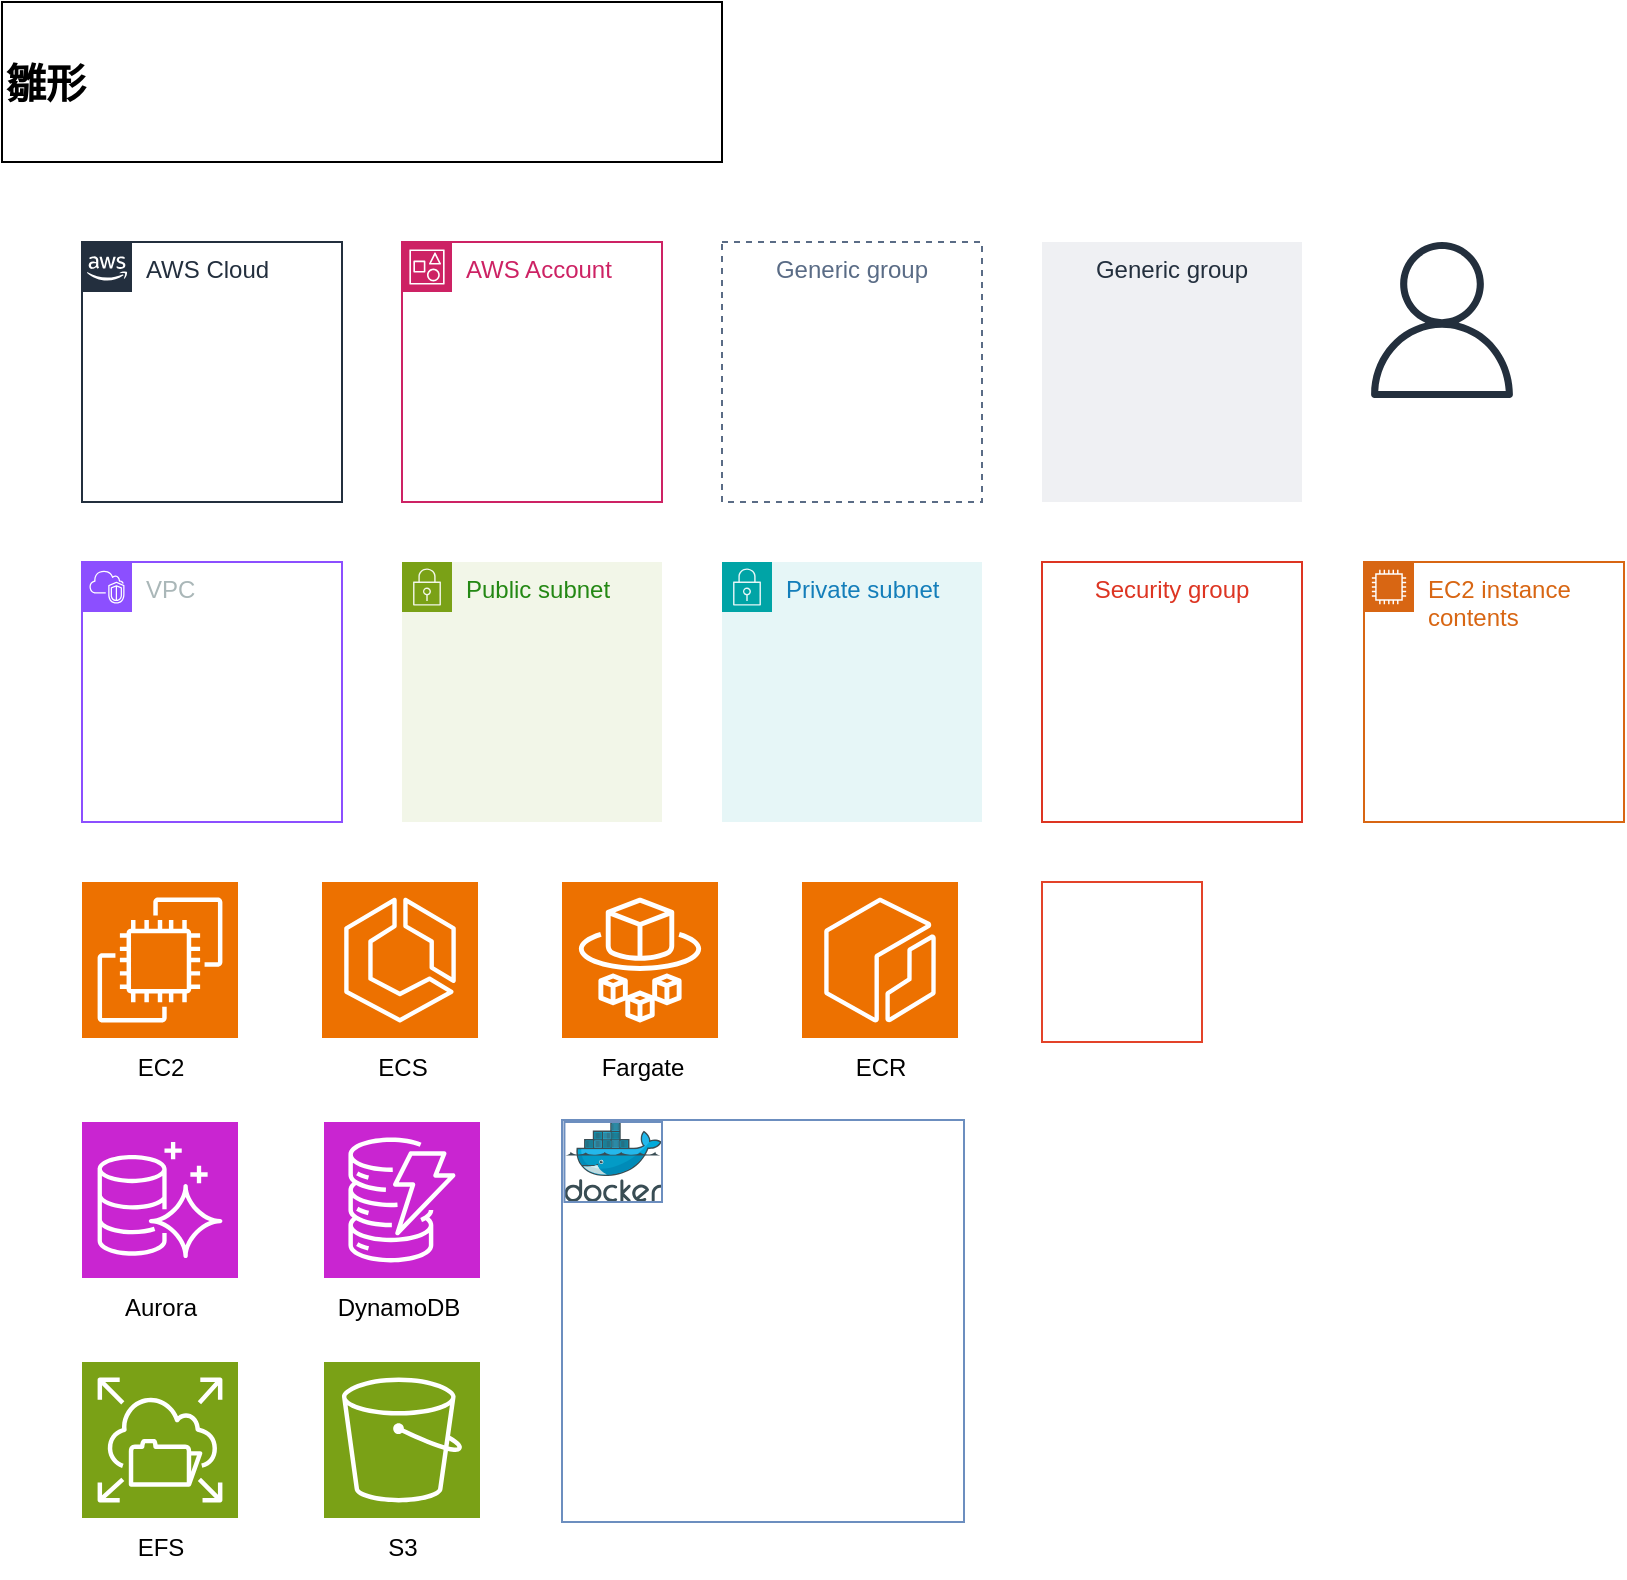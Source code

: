 <mxfile version="24.7.17" pages="8">
  <diagram id="BzYRvUofjWoV5WxgjAXU" name="アイコン">
    <mxGraphModel dx="1320" dy="813" grid="1" gridSize="10" guides="1" tooltips="1" connect="1" arrows="1" fold="1" page="1" pageScale="1" pageWidth="827" pageHeight="1169" math="0" shadow="0">
      <root>
        <mxCell id="0" />
        <mxCell id="1" parent="0" />
        <mxCell id="X0EnFoa65414dIep4hl4-1" value="&lt;font style=&quot;font-size: 20px;&quot;&gt;&lt;b&gt;雛形&lt;/b&gt;&lt;/font&gt;" style="rounded=0;whiteSpace=wrap;html=1;align=left;" parent="1" vertex="1">
          <mxGeometry width="360" height="80" as="geometry" />
        </mxCell>
        <mxCell id="ahdPAxMWnGKvEX9fBxTB-1" value="AWS Cloud" style="points=[[0,0],[0.25,0],[0.5,0],[0.75,0],[1,0],[1,0.25],[1,0.5],[1,0.75],[1,1],[0.75,1],[0.5,1],[0.25,1],[0,1],[0,0.75],[0,0.5],[0,0.25]];outlineConnect=0;gradientColor=none;html=1;whiteSpace=wrap;fontSize=12;fontStyle=0;container=1;pointerEvents=0;collapsible=0;recursiveResize=0;shape=mxgraph.aws4.group;grIcon=mxgraph.aws4.group_aws_cloud_alt;strokeColor=#232F3E;fillColor=none;verticalAlign=top;align=left;spacingLeft=30;fontColor=#232F3E;dashed=0;" parent="1" vertex="1">
          <mxGeometry x="40" y="120" width="130" height="130" as="geometry" />
        </mxCell>
        <mxCell id="ahdPAxMWnGKvEX9fBxTB-2" value="VPC" style="points=[[0,0],[0.25,0],[0.5,0],[0.75,0],[1,0],[1,0.25],[1,0.5],[1,0.75],[1,1],[0.75,1],[0.5,1],[0.25,1],[0,1],[0,0.75],[0,0.5],[0,0.25]];outlineConnect=0;gradientColor=none;html=1;whiteSpace=wrap;fontSize=12;fontStyle=0;container=1;pointerEvents=0;collapsible=0;recursiveResize=0;shape=mxgraph.aws4.group;grIcon=mxgraph.aws4.group_vpc2;strokeColor=#8C4FFF;fillColor=none;verticalAlign=top;align=left;spacingLeft=30;fontColor=#AAB7B8;dashed=0;" parent="1" vertex="1">
          <mxGeometry x="40" y="280" width="130" height="130" as="geometry" />
        </mxCell>
        <mxCell id="ahdPAxMWnGKvEX9fBxTB-3" value="AWS Account" style="points=[[0,0],[0.25,0],[0.5,0],[0.75,0],[1,0],[1,0.25],[1,0.5],[1,0.75],[1,1],[0.75,1],[0.5,1],[0.25,1],[0,1],[0,0.75],[0,0.5],[0,0.25]];outlineConnect=0;gradientColor=none;html=1;whiteSpace=wrap;fontSize=12;fontStyle=0;container=1;pointerEvents=0;collapsible=0;recursiveResize=0;shape=mxgraph.aws4.group;grIcon=mxgraph.aws4.group_account;strokeColor=#CD2264;fillColor=none;verticalAlign=top;align=left;spacingLeft=30;fontColor=#CD2264;dashed=0;" parent="1" vertex="1">
          <mxGeometry x="200" y="120" width="130" height="130" as="geometry" />
        </mxCell>
        <mxCell id="ahdPAxMWnGKvEX9fBxTB-4" value="Generic group" style="fillColor=none;strokeColor=#5A6C86;dashed=1;verticalAlign=top;fontStyle=0;fontColor=#5A6C86;whiteSpace=wrap;html=1;" parent="1" vertex="1">
          <mxGeometry x="360" y="120" width="130" height="130" as="geometry" />
        </mxCell>
        <mxCell id="ahdPAxMWnGKvEX9fBxTB-5" value="Generic group" style="fillColor=#EFF0F3;strokeColor=none;dashed=0;verticalAlign=top;fontStyle=0;fontColor=#232F3D;whiteSpace=wrap;html=1;" parent="1" vertex="1">
          <mxGeometry x="520" y="120" width="130" height="130" as="geometry" />
        </mxCell>
        <mxCell id="ahdPAxMWnGKvEX9fBxTB-6" value="Public subnet" style="points=[[0,0],[0.25,0],[0.5,0],[0.75,0],[1,0],[1,0.25],[1,0.5],[1,0.75],[1,1],[0.75,1],[0.5,1],[0.25,1],[0,1],[0,0.75],[0,0.5],[0,0.25]];outlineConnect=0;gradientColor=none;html=1;whiteSpace=wrap;fontSize=12;fontStyle=0;container=1;pointerEvents=0;collapsible=0;recursiveResize=0;shape=mxgraph.aws4.group;grIcon=mxgraph.aws4.group_security_group;grStroke=0;strokeColor=#7AA116;fillColor=#F2F6E8;verticalAlign=top;align=left;spacingLeft=30;fontColor=#248814;dashed=0;" parent="1" vertex="1">
          <mxGeometry x="200" y="280" width="130" height="130" as="geometry" />
        </mxCell>
        <mxCell id="ahdPAxMWnGKvEX9fBxTB-7" value="Private subnet" style="points=[[0,0],[0.25,0],[0.5,0],[0.75,0],[1,0],[1,0.25],[1,0.5],[1,0.75],[1,1],[0.75,1],[0.5,1],[0.25,1],[0,1],[0,0.75],[0,0.5],[0,0.25]];outlineConnect=0;gradientColor=none;html=1;whiteSpace=wrap;fontSize=12;fontStyle=0;container=1;pointerEvents=0;collapsible=0;recursiveResize=0;shape=mxgraph.aws4.group;grIcon=mxgraph.aws4.group_security_group;grStroke=0;strokeColor=#00A4A6;fillColor=#E6F6F7;verticalAlign=top;align=left;spacingLeft=30;fontColor=#147EBA;dashed=0;" parent="1" vertex="1">
          <mxGeometry x="360" y="280" width="130" height="130" as="geometry" />
        </mxCell>
        <mxCell id="ahdPAxMWnGKvEX9fBxTB-8" value="" style="sketch=0;points=[[0,0,0],[0.25,0,0],[0.5,0,0],[0.75,0,0],[1,0,0],[0,1,0],[0.25,1,0],[0.5,1,0],[0.75,1,0],[1,1,0],[0,0.25,0],[0,0.5,0],[0,0.75,0],[1,0.25,0],[1,0.5,0],[1,0.75,0]];outlineConnect=0;fontColor=#232F3E;fillColor=#7AA116;strokeColor=#ffffff;dashed=0;verticalLabelPosition=bottom;verticalAlign=top;align=center;html=1;fontSize=12;fontStyle=0;aspect=fixed;shape=mxgraph.aws4.resourceIcon;resIcon=mxgraph.aws4.s3;" parent="1" vertex="1">
          <mxGeometry x="161" y="680" width="78" height="78" as="geometry" />
        </mxCell>
        <mxCell id="ahdPAxMWnGKvEX9fBxTB-9" value="S3" style="text;html=1;align=center;verticalAlign=middle;resizable=0;points=[];autosize=1;strokeColor=none;fillColor=none;" parent="1" vertex="1">
          <mxGeometry x="180" y="758" width="40" height="30" as="geometry" />
        </mxCell>
        <mxCell id="ahdPAxMWnGKvEX9fBxTB-10" value="" style="sketch=0;points=[[0,0,0],[0.25,0,0],[0.5,0,0],[0.75,0,0],[1,0,0],[0,1,0],[0.25,1,0],[0.5,1,0],[0.75,1,0],[1,1,0],[0,0.25,0],[0,0.5,0],[0,0.75,0],[1,0.25,0],[1,0.5,0],[1,0.75,0]];outlineConnect=0;fontColor=#232F3E;fillColor=#ED7100;strokeColor=#ffffff;dashed=0;verticalLabelPosition=bottom;verticalAlign=top;align=center;html=1;fontSize=12;fontStyle=0;aspect=fixed;shape=mxgraph.aws4.resourceIcon;resIcon=mxgraph.aws4.ec2;" parent="1" vertex="1">
          <mxGeometry x="40" y="440" width="78" height="78" as="geometry" />
        </mxCell>
        <mxCell id="ahdPAxMWnGKvEX9fBxTB-11" value="EC2" style="text;html=1;align=center;verticalAlign=middle;resizable=0;points=[];autosize=1;strokeColor=none;fillColor=none;" parent="1" vertex="1">
          <mxGeometry x="54" y="518" width="50" height="30" as="geometry" />
        </mxCell>
        <mxCell id="ahdPAxMWnGKvEX9fBxTB-12" value="" style="sketch=0;points=[[0,0,0],[0.25,0,0],[0.5,0,0],[0.75,0,0],[1,0,0],[0,1,0],[0.25,1,0],[0.5,1,0],[0.75,1,0],[1,1,0],[0,0.25,0],[0,0.5,0],[0,0.75,0],[1,0.25,0],[1,0.5,0],[1,0.75,0]];outlineConnect=0;fontColor=#232F3E;fillColor=#ED7100;strokeColor=#ffffff;dashed=0;verticalLabelPosition=bottom;verticalAlign=top;align=center;html=1;fontSize=12;fontStyle=0;aspect=fixed;shape=mxgraph.aws4.resourceIcon;resIcon=mxgraph.aws4.fargate;" parent="1" vertex="1">
          <mxGeometry x="280" y="440" width="78" height="78" as="geometry" />
        </mxCell>
        <mxCell id="ahdPAxMWnGKvEX9fBxTB-13" value="" style="sketch=0;points=[[0,0,0],[0.25,0,0],[0.5,0,0],[0.75,0,0],[1,0,0],[0,1,0],[0.25,1,0],[0.5,1,0],[0.75,1,0],[1,1,0],[0,0.25,0],[0,0.5,0],[0,0.75,0],[1,0.25,0],[1,0.5,0],[1,0.75,0]];outlineConnect=0;fontColor=#232F3E;fillColor=#ED7100;strokeColor=#ffffff;dashed=0;verticalLabelPosition=bottom;verticalAlign=top;align=center;html=1;fontSize=12;fontStyle=0;aspect=fixed;shape=mxgraph.aws4.resourceIcon;resIcon=mxgraph.aws4.ecs;" parent="1" vertex="1">
          <mxGeometry x="160" y="440" width="78" height="78" as="geometry" />
        </mxCell>
        <mxCell id="ahdPAxMWnGKvEX9fBxTB-14" value="ECS" style="text;html=1;align=center;verticalAlign=middle;resizable=0;points=[];autosize=1;strokeColor=none;fillColor=none;" parent="1" vertex="1">
          <mxGeometry x="175" y="518" width="50" height="30" as="geometry" />
        </mxCell>
        <mxCell id="ahdPAxMWnGKvEX9fBxTB-15" value="Fargate" style="text;html=1;align=center;verticalAlign=middle;resizable=0;points=[];autosize=1;strokeColor=none;fillColor=none;" parent="1" vertex="1">
          <mxGeometry x="290" y="518" width="60" height="30" as="geometry" />
        </mxCell>
        <mxCell id="ahdPAxMWnGKvEX9fBxTB-16" value="" style="sketch=0;points=[[0,0,0],[0.25,0,0],[0.5,0,0],[0.75,0,0],[1,0,0],[0,1,0],[0.25,1,0],[0.5,1,0],[0.75,1,0],[1,1,0],[0,0.25,0],[0,0.5,0],[0,0.75,0],[1,0.25,0],[1,0.5,0],[1,0.75,0]];outlineConnect=0;fontColor=#232F3E;fillColor=#ED7100;strokeColor=#ffffff;dashed=0;verticalLabelPosition=bottom;verticalAlign=top;align=center;html=1;fontSize=12;fontStyle=0;aspect=fixed;shape=mxgraph.aws4.resourceIcon;resIcon=mxgraph.aws4.ecr;" parent="1" vertex="1">
          <mxGeometry x="400" y="440" width="78" height="78" as="geometry" />
        </mxCell>
        <mxCell id="ahdPAxMWnGKvEX9fBxTB-17" value="ECR" style="text;html=1;align=center;verticalAlign=middle;resizable=0;points=[];autosize=1;strokeColor=none;fillColor=none;" parent="1" vertex="1">
          <mxGeometry x="414" y="518" width="50" height="30" as="geometry" />
        </mxCell>
        <mxCell id="ahdPAxMWnGKvEX9fBxTB-18" value="" style="sketch=0;points=[[0,0,0],[0.25,0,0],[0.5,0,0],[0.75,0,0],[1,0,0],[0,1,0],[0.25,1,0],[0.5,1,0],[0.75,1,0],[1,1,0],[0,0.25,0],[0,0.5,0],[0,0.75,0],[1,0.25,0],[1,0.5,0],[1,0.75,0]];outlineConnect=0;fontColor=#232F3E;fillColor=#C925D1;strokeColor=#ffffff;dashed=0;verticalLabelPosition=bottom;verticalAlign=top;align=center;html=1;fontSize=12;fontStyle=0;aspect=fixed;shape=mxgraph.aws4.resourceIcon;resIcon=mxgraph.aws4.aurora;" parent="1" vertex="1">
          <mxGeometry x="40" y="560" width="78" height="78" as="geometry" />
        </mxCell>
        <mxCell id="ahdPAxMWnGKvEX9fBxTB-19" value="Aurora" style="text;html=1;align=center;verticalAlign=middle;resizable=0;points=[];autosize=1;strokeColor=none;fillColor=none;" parent="1" vertex="1">
          <mxGeometry x="49" y="638" width="60" height="30" as="geometry" />
        </mxCell>
        <mxCell id="ahdPAxMWnGKvEX9fBxTB-20" value="" style="sketch=0;points=[[0,0,0],[0.25,0,0],[0.5,0,0],[0.75,0,0],[1,0,0],[0,1,0],[0.25,1,0],[0.5,1,0],[0.75,1,0],[1,1,0],[0,0.25,0],[0,0.5,0],[0,0.75,0],[1,0.25,0],[1,0.5,0],[1,0.75,0]];outlineConnect=0;fontColor=#232F3E;fillColor=#C925D1;strokeColor=#ffffff;dashed=0;verticalLabelPosition=bottom;verticalAlign=top;align=center;html=1;fontSize=12;fontStyle=0;aspect=fixed;shape=mxgraph.aws4.resourceIcon;resIcon=mxgraph.aws4.dynamodb;" parent="1" vertex="1">
          <mxGeometry x="161" y="560" width="78" height="78" as="geometry" />
        </mxCell>
        <mxCell id="ahdPAxMWnGKvEX9fBxTB-21" value="DynamoDB" style="text;html=1;align=center;verticalAlign=middle;resizable=0;points=[];autosize=1;strokeColor=none;fillColor=none;" parent="1" vertex="1">
          <mxGeometry x="158" y="638" width="80" height="30" as="geometry" />
        </mxCell>
        <mxCell id="ahdPAxMWnGKvEX9fBxTB-22" value="" style="sketch=0;points=[[0,0,0],[0.25,0,0],[0.5,0,0],[0.75,0,0],[1,0,0],[0,1,0],[0.25,1,0],[0.5,1,0],[0.75,1,0],[1,1,0],[0,0.25,0],[0,0.5,0],[0,0.75,0],[1,0.25,0],[1,0.5,0],[1,0.75,0]];outlineConnect=0;fontColor=#232F3E;fillColor=#7AA116;strokeColor=#ffffff;dashed=0;verticalLabelPosition=bottom;verticalAlign=top;align=center;html=1;fontSize=12;fontStyle=0;aspect=fixed;shape=mxgraph.aws4.resourceIcon;resIcon=mxgraph.aws4.elastic_file_system;" parent="1" vertex="1">
          <mxGeometry x="40" y="680" width="78" height="78" as="geometry" />
        </mxCell>
        <mxCell id="ahdPAxMWnGKvEX9fBxTB-23" value="EFS" style="text;html=1;align=center;verticalAlign=middle;resizable=0;points=[];autosize=1;strokeColor=none;fillColor=none;" parent="1" vertex="1">
          <mxGeometry x="54" y="758" width="50" height="30" as="geometry" />
        </mxCell>
        <mxCell id="ahdPAxMWnGKvEX9fBxTB-24" value="Security group" style="fillColor=none;strokeColor=#DD3522;verticalAlign=top;fontStyle=0;fontColor=#DD3522;whiteSpace=wrap;html=1;" parent="1" vertex="1">
          <mxGeometry x="520" y="280" width="130" height="130" as="geometry" />
        </mxCell>
        <mxCell id="eUpvM7E-xaiwmAh7fqe5-2" value="" style="shape=image;verticalLabelPosition=bottom;labelBackgroundColor=default;verticalAlign=top;aspect=fixed;imageAspect=0;image=https://images.ctfassets.net/xz1dnu24egyd/BF3Is11sgOFj9mNLmRvJg/c16e6cb489c9c6c96c1af4d596fb73b3/gitlab-logo-500.jpg;imageBackground=default;" parent="1" vertex="1">
          <mxGeometry x="640" y="440" width="41" height="41" as="geometry" />
        </mxCell>
        <mxCell id="eUpvM7E-xaiwmAh7fqe5-3" value="" style="shape=image;verticalLabelPosition=bottom;labelBackgroundColor=default;verticalAlign=top;aspect=fixed;imageAspect=0;image=https://images.ctfassets.net/xz1dnu24egyd/BF3Is11sgOFj9mNLmRvJg/c16e6cb489c9c6c96c1af4d596fb73b3/gitlab-logo-500.jpg;imageBackground=#FFFFFF;imageBorder=#e34329;" parent="1" vertex="1">
          <mxGeometry x="520" y="440" width="80" height="80" as="geometry" />
        </mxCell>
        <mxCell id="fOpCvvIZdBJZ6sYsfXmR-1" value="" style="sketch=0;outlineConnect=0;fontColor=#232F3E;gradientColor=none;fillColor=#232F3D;strokeColor=none;dashed=0;verticalLabelPosition=bottom;verticalAlign=top;align=center;html=1;fontSize=12;fontStyle=0;aspect=fixed;pointerEvents=1;shape=mxgraph.aws4.user;" parent="1" vertex="1">
          <mxGeometry x="681" y="120" width="78" height="78" as="geometry" />
        </mxCell>
        <mxCell id="pFyvvrk8-xgxamGBaPbM-1" value="EC2 instance contents" style="points=[[0,0],[0.25,0],[0.5,0],[0.75,0],[1,0],[1,0.25],[1,0.5],[1,0.75],[1,1],[0.75,1],[0.5,1],[0.25,1],[0,1],[0,0.75],[0,0.5],[0,0.25]];outlineConnect=0;gradientColor=none;html=1;whiteSpace=wrap;fontSize=12;fontStyle=0;container=1;pointerEvents=0;collapsible=0;recursiveResize=0;shape=mxgraph.aws4.group;grIcon=mxgraph.aws4.group_ec2_instance_contents;strokeColor=#D86613;fillColor=none;verticalAlign=top;align=left;spacingLeft=30;fontColor=#D86613;dashed=0;" parent="1" vertex="1">
          <mxGeometry x="681" y="280" width="130" height="130" as="geometry" />
        </mxCell>
        <mxCell id="vNrewiqM8IO2Zw7l9PA6-2" value="" style="whiteSpace=wrap;html=1;aspect=fixed;fillColor=none;strokeColor=#6c8ebf;" vertex="1" parent="1">
          <mxGeometry x="280" y="559" width="201" height="201" as="geometry" />
        </mxCell>
        <mxCell id="vNrewiqM8IO2Zw7l9PA6-1" value="" style="image;sketch=0;aspect=fixed;html=1;points=[];align=center;fontSize=12;image=img/lib/mscae/Docker.svg;imageBorder=#6c8ebf;" vertex="1" parent="1">
          <mxGeometry x="281.22" y="560" width="48.78" height="40" as="geometry" />
        </mxCell>
      </root>
    </mxGraphModel>
  </diagram>
  <diagram name="アイコンのコピー" id="WNrx9WRVr_tPSPnnfkNk">
    <mxGraphModel dx="907" dy="674" grid="1" gridSize="10" guides="1" tooltips="1" connect="1" arrows="1" fold="1" page="1" pageScale="1" pageWidth="827" pageHeight="1169" math="0" shadow="0">
      <root>
        <mxCell id="vSu7NZJZXNrYj-07mhGs-0" />
        <mxCell id="vSu7NZJZXNrYj-07mhGs-1" parent="vSu7NZJZXNrYj-07mhGs-0" />
        <mxCell id="GSw2GnK1yNW53I6cftfB-2" value="" style="rounded=0;whiteSpace=wrap;html=1;fillColor=none;" parent="vSu7NZJZXNrYj-07mhGs-1" vertex="1">
          <mxGeometry x="360" y="160" width="280" height="160" as="geometry" />
        </mxCell>
        <mxCell id="vSu7NZJZXNrYj-07mhGs-2" value="&lt;font style=&quot;font-size: 20px;&quot;&gt;&lt;b&gt;雛形&lt;/b&gt;&lt;/font&gt;" style="rounded=0;whiteSpace=wrap;html=1;align=left;" parent="vSu7NZJZXNrYj-07mhGs-1" vertex="1">
          <mxGeometry width="360" height="80" as="geometry" />
        </mxCell>
        <mxCell id="vSu7NZJZXNrYj-07mhGs-7" value="Generic group" style="fillColor=#EFF0F3;strokeColor=none;dashed=0;verticalAlign=top;fontStyle=0;fontColor=#232F3D;whiteSpace=wrap;html=1;" parent="vSu7NZJZXNrYj-07mhGs-1" vertex="1">
          <mxGeometry x="620" y="520" width="130" height="130" as="geometry" />
        </mxCell>
        <mxCell id="vSu7NZJZXNrYj-07mhGs-29" value="" style="sketch=0;outlineConnect=0;fontColor=#232F3E;gradientColor=none;fillColor=#232F3D;strokeColor=none;dashed=0;verticalLabelPosition=bottom;verticalAlign=top;align=center;html=1;fontSize=12;fontStyle=0;aspect=fixed;pointerEvents=1;shape=mxgraph.aws4.user;" parent="vSu7NZJZXNrYj-07mhGs-1" vertex="1">
          <mxGeometry x="681" y="450" width="78" height="78" as="geometry" />
        </mxCell>
        <mxCell id="vSu7NZJZXNrYj-07mhGs-31" value="" style="whiteSpace=wrap;html=1;aspect=fixed;fillColor=none;strokeColor=#6c8ebf;" parent="vSu7NZJZXNrYj-07mhGs-1" vertex="1">
          <mxGeometry x="360" y="360" width="201" height="201" as="geometry" />
        </mxCell>
        <mxCell id="vSu7NZJZXNrYj-07mhGs-32" value="" style="image;sketch=0;aspect=fixed;html=1;points=[];align=center;fontSize=12;image=img/lib/mscae/Docker.svg;imageBorder=#6c8ebf;" parent="vSu7NZJZXNrYj-07mhGs-1" vertex="1">
          <mxGeometry x="361.22" y="361" width="48.78" height="40" as="geometry" />
        </mxCell>
        <mxCell id="kLqc-zPwHphljKNe-hV7-2" value="" style="image;aspect=fixed;html=1;points=[];align=center;fontSize=12;image=img/lib/azure2/networking/Virtual_Networks.svg;imageBorder=default;" parent="vSu7NZJZXNrYj-07mhGs-1" vertex="1">
          <mxGeometry x="40" y="160" width="67" height="40" as="geometry" />
        </mxCell>
        <mxCell id="kLqc-zPwHphljKNe-hV7-3" value="" style="image;aspect=fixed;html=1;points=[];align=center;fontSize=12;image=img/lib/azure2/networking/Subnet.svg;imageBorder=default;" parent="vSu7NZJZXNrYj-07mhGs-1" vertex="1">
          <mxGeometry x="360" y="160" width="68" height="40.72" as="geometry" />
        </mxCell>
        <mxCell id="GSw2GnK1yNW53I6cftfB-0" value="" style="rounded=0;whiteSpace=wrap;html=1;fillColor=none;" parent="vSu7NZJZXNrYj-07mhGs-1" vertex="1">
          <mxGeometry x="40" y="160" width="280" height="160" as="geometry" />
        </mxCell>
        <mxCell id="GSw2GnK1yNW53I6cftfB-1" value="VNet" style="text;html=1;align=center;verticalAlign=middle;resizable=0;points=[];autosize=1;strokeColor=none;fillColor=none;" parent="vSu7NZJZXNrYj-07mhGs-1" vertex="1">
          <mxGeometry x="107" y="160" width="50" height="30" as="geometry" />
        </mxCell>
        <mxCell id="GSw2GnK1yNW53I6cftfB-3" value="Subnet" style="text;html=1;align=center;verticalAlign=middle;resizable=0;points=[];autosize=1;strokeColor=none;fillColor=none;" parent="vSu7NZJZXNrYj-07mhGs-1" vertex="1">
          <mxGeometry x="428" y="160" width="60" height="30" as="geometry" />
        </mxCell>
        <mxCell id="GSw2GnK1yNW53I6cftfB-4" value="" style="image;aspect=fixed;html=1;points=[];align=center;fontSize=12;image=img/lib/azure2/containers/Container_Registries.svg;" parent="vSu7NZJZXNrYj-07mhGs-1" vertex="1">
          <mxGeometry x="41.22" y="678.5" width="68" height="61" as="geometry" />
        </mxCell>
        <mxCell id="GSw2GnK1yNW53I6cftfB-5" value="ACR" style="text;html=1;align=center;verticalAlign=middle;resizable=0;points=[];autosize=1;strokeColor=none;fillColor=none;" parent="vSu7NZJZXNrYj-07mhGs-1" vertex="1">
          <mxGeometry x="47.22" y="736.5" width="50" height="30" as="geometry" />
        </mxCell>
        <mxCell id="GSw2GnK1yNW53I6cftfB-6" value="" style="image;aspect=fixed;html=1;points=[];align=center;fontSize=12;image=img/lib/azure2/other/Worker_Container_App.svg;" parent="vSu7NZJZXNrYj-07mhGs-1" vertex="1">
          <mxGeometry x="162.22" y="676" width="68" height="66" as="geometry" />
        </mxCell>
        <mxCell id="GSw2GnK1yNW53I6cftfB-7" value="" style="image;aspect=fixed;html=1;points=[];align=center;fontSize=12;image=img/lib/azure2/other/Container_App_Environments.svg;" parent="vSu7NZJZXNrYj-07mhGs-1" vertex="1">
          <mxGeometry x="41.22" y="360" width="40" height="40" as="geometry" />
        </mxCell>
        <mxCell id="GSw2GnK1yNW53I6cftfB-8" value="" style="rounded=0;whiteSpace=wrap;html=1;fillColor=none;" parent="vSu7NZJZXNrYj-07mhGs-1" vertex="1">
          <mxGeometry x="40" y="360" width="280" height="160" as="geometry" />
        </mxCell>
        <mxCell id="GSw2GnK1yNW53I6cftfB-9" value="Enviroment" style="text;html=1;align=center;verticalAlign=middle;resizable=0;points=[];autosize=1;strokeColor=none;fillColor=none;" parent="vSu7NZJZXNrYj-07mhGs-1" vertex="1">
          <mxGeometry x="81.22" y="360" width="80" height="30" as="geometry" />
        </mxCell>
        <mxCell id="GSw2GnK1yNW53I6cftfB-10" value="Container App" style="text;html=1;align=center;verticalAlign=middle;resizable=0;points=[];autosize=1;strokeColor=none;fillColor=none;" parent="vSu7NZJZXNrYj-07mhGs-1" vertex="1">
          <mxGeometry x="150" y="748" width="100" height="30" as="geometry" />
        </mxCell>
        <mxCell id="CTgohChKliovkYmXVYaH-0" value="" style="image;aspect=fixed;html=1;points=[];align=center;fontSize=12;image=img/lib/azure2/networking/Bastions.svg;" vertex="1" parent="vSu7NZJZXNrYj-07mhGs-1">
          <mxGeometry x="280" y="678.5" width="58.0" height="68" as="geometry" />
        </mxCell>
        <mxCell id="CTgohChKliovkYmXVYaH-2" value="Bastion" style="text;html=1;align=center;verticalAlign=middle;resizable=0;points=[];autosize=1;strokeColor=none;fillColor=none;" vertex="1" parent="vSu7NZJZXNrYj-07mhGs-1">
          <mxGeometry x="279" y="748" width="60" height="30" as="geometry" />
        </mxCell>
        <mxCell id="LC5gm5drbQeqlmXWuOP_-0" value="" style="image;aspect=fixed;html=1;points=[];align=center;fontSize=12;image=img/lib/azure2/compute/Automanaged_VM.svg;" vertex="1" parent="vSu7NZJZXNrYj-07mhGs-1">
          <mxGeometry x="361.22" y="678.5" width="68" height="62" as="geometry" />
        </mxCell>
        <mxCell id="LC5gm5drbQeqlmXWuOP_-1" value="VM" style="text;html=1;align=center;verticalAlign=middle;resizable=0;points=[];autosize=1;strokeColor=none;fillColor=none;" vertex="1" parent="vSu7NZJZXNrYj-07mhGs-1">
          <mxGeometry x="375.22" y="748" width="40" height="30" as="geometry" />
        </mxCell>
      </root>
    </mxGraphModel>
  </diagram>
  <diagram name="踏み台環境" id="kUhzcZeqNVVNEp7EeT7a">
    <mxGraphModel dx="907" dy="674" grid="1" gridSize="10" guides="1" tooltips="1" connect="1" arrows="1" fold="1" page="1" pageScale="1" pageWidth="827" pageHeight="1169" math="0" shadow="0">
      <root>
        <mxCell id="SC1UCeHWETwvIJ6Fb9cD-0" />
        <mxCell id="SC1UCeHWETwvIJ6Fb9cD-1" parent="SC1UCeHWETwvIJ6Fb9cD-0" />
        <mxCell id="SC1UCeHWETwvIJ6Fb9cD-10" value="" style="rounded=0;whiteSpace=wrap;html=1;fillColor=none;" vertex="1" parent="SC1UCeHWETwvIJ6Fb9cD-1">
          <mxGeometry x="160" y="160" width="720" height="240" as="geometry" />
        </mxCell>
        <mxCell id="f-rQfCOgZrI3jcY4p8pm-1" style="edgeStyle=orthogonalEdgeStyle;rounded=0;orthogonalLoop=1;jettySize=auto;html=1;" edge="1" parent="SC1UCeHWETwvIJ6Fb9cD-1" source="SC1UCeHWETwvIJ6Fb9cD-2" target="EdOpJKF66U-ztHz7x_vU-0">
          <mxGeometry relative="1" as="geometry" />
        </mxCell>
        <mxCell id="SC1UCeHWETwvIJ6Fb9cD-2" value="" style="rounded=0;whiteSpace=wrap;html=1;fillColor=none;" vertex="1" parent="SC1UCeHWETwvIJ6Fb9cD-1">
          <mxGeometry x="240" y="200" width="240" height="160" as="geometry" />
        </mxCell>
        <mxCell id="SC1UCeHWETwvIJ6Fb9cD-3" value="&lt;span style=&quot;font-size: 20px;&quot;&gt;&lt;b&gt;踏み台環境&lt;/b&gt;&lt;/span&gt;" style="rounded=0;whiteSpace=wrap;html=1;align=left;" vertex="1" parent="SC1UCeHWETwvIJ6Fb9cD-1">
          <mxGeometry width="360" height="80" as="geometry" />
        </mxCell>
        <mxCell id="SC1UCeHWETwvIJ6Fb9cD-8" value="" style="image;aspect=fixed;html=1;points=[];align=center;fontSize=12;image=img/lib/azure2/networking/Virtual_Networks.svg;imageBorder=default;" vertex="1" parent="SC1UCeHWETwvIJ6Fb9cD-1">
          <mxGeometry x="160" y="160" width="67" height="40" as="geometry" />
        </mxCell>
        <mxCell id="SC1UCeHWETwvIJ6Fb9cD-9" value="" style="image;aspect=fixed;html=1;points=[];align=center;fontSize=12;image=img/lib/azure2/networking/Subnet.svg;imageBorder=default;" vertex="1" parent="SC1UCeHWETwvIJ6Fb9cD-1">
          <mxGeometry x="240" y="200" width="68" height="40.72" as="geometry" />
        </mxCell>
        <mxCell id="SC1UCeHWETwvIJ6Fb9cD-11" value="VNet" style="text;html=1;align=center;verticalAlign=middle;resizable=0;points=[];autosize=1;strokeColor=none;fillColor=none;" vertex="1" parent="SC1UCeHWETwvIJ6Fb9cD-1">
          <mxGeometry x="227" y="160" width="50" height="30" as="geometry" />
        </mxCell>
        <mxCell id="SC1UCeHWETwvIJ6Fb9cD-12" value="パブリックサブネット" style="text;html=1;align=center;verticalAlign=middle;resizable=0;points=[];autosize=1;strokeColor=none;fillColor=none;" vertex="1" parent="SC1UCeHWETwvIJ6Fb9cD-1">
          <mxGeometry x="308" y="200" width="140" height="30" as="geometry" />
        </mxCell>
        <mxCell id="HIKFhKo95Y8kaWM-8vf9-0" value="" style="image;aspect=fixed;html=1;points=[];align=center;fontSize=12;image=img/lib/azure2/networking/Bastions.svg;" vertex="1" parent="SC1UCeHWETwvIJ6Fb9cD-1">
          <mxGeometry x="331" y="240.72" width="58.0" height="68" as="geometry" />
        </mxCell>
        <mxCell id="HIKFhKo95Y8kaWM-8vf9-1" value="Bastion" style="text;html=1;align=center;verticalAlign=middle;resizable=0;points=[];autosize=1;strokeColor=none;fillColor=none;" vertex="1" parent="SC1UCeHWETwvIJ6Fb9cD-1">
          <mxGeometry x="330" y="310.22" width="60" height="30" as="geometry" />
        </mxCell>
        <mxCell id="f-rQfCOgZrI3jcY4p8pm-0" style="edgeStyle=orthogonalEdgeStyle;rounded=0;orthogonalLoop=1;jettySize=auto;html=1;" edge="1" parent="SC1UCeHWETwvIJ6Fb9cD-1" source="z2hL2Wo_oygcaZTdY1yi-0" target="SC1UCeHWETwvIJ6Fb9cD-2">
          <mxGeometry relative="1" as="geometry" />
        </mxCell>
        <mxCell id="z2hL2Wo_oygcaZTdY1yi-0" value="" style="sketch=0;outlineConnect=0;fontColor=#232F3E;gradientColor=none;fillColor=#232F3D;strokeColor=none;dashed=0;verticalLabelPosition=bottom;verticalAlign=top;align=center;html=1;fontSize=12;fontStyle=0;aspect=fixed;pointerEvents=1;shape=mxgraph.aws4.user;" vertex="1" parent="SC1UCeHWETwvIJ6Fb9cD-1">
          <mxGeometry x="40" y="241" width="78" height="78" as="geometry" />
        </mxCell>
        <mxCell id="EdOpJKF66U-ztHz7x_vU-0" value="" style="rounded=0;whiteSpace=wrap;html=1;fillColor=none;" vertex="1" parent="SC1UCeHWETwvIJ6Fb9cD-1">
          <mxGeometry x="560" y="200" width="280" height="160" as="geometry" />
        </mxCell>
        <mxCell id="EdOpJKF66U-ztHz7x_vU-1" value="" style="image;aspect=fixed;html=1;points=[];align=center;fontSize=12;image=img/lib/azure2/networking/Subnet.svg;imageBorder=default;" vertex="1" parent="SC1UCeHWETwvIJ6Fb9cD-1">
          <mxGeometry x="560" y="200" width="68" height="40.72" as="geometry" />
        </mxCell>
        <mxCell id="EdOpJKF66U-ztHz7x_vU-2" value="プライベートサブネット" style="text;html=1;align=center;verticalAlign=middle;resizable=0;points=[];autosize=1;strokeColor=none;fillColor=none;" vertex="1" parent="SC1UCeHWETwvIJ6Fb9cD-1">
          <mxGeometry x="623" y="200" width="150" height="30" as="geometry" />
        </mxCell>
        <mxCell id="EdOpJKF66U-ztHz7x_vU-3" value="" style="image;aspect=fixed;html=1;points=[];align=center;fontSize=12;image=img/lib/azure2/compute/Automanaged_VM.svg;" vertex="1" parent="SC1UCeHWETwvIJ6Fb9cD-1">
          <mxGeometry x="670" y="240.72" width="68" height="62" as="geometry" />
        </mxCell>
        <mxCell id="EdOpJKF66U-ztHz7x_vU-4" value="VM" style="text;html=1;align=center;verticalAlign=middle;resizable=0;points=[];autosize=1;strokeColor=none;fillColor=none;" vertex="1" parent="SC1UCeHWETwvIJ6Fb9cD-1">
          <mxGeometry x="684" y="310.22" width="40" height="30" as="geometry" />
        </mxCell>
      </root>
    </mxGraphModel>
  </diagram>
  <diagram name="exe-shell-on-ecs" id="USUGvRJLwyKJhWVO9dFP">
    <mxGraphModel dx="1385" dy="854" grid="1" gridSize="10" guides="1" tooltips="1" connect="1" arrows="1" fold="1" page="1" pageScale="1" pageWidth="827" pageHeight="1169" math="0" shadow="0">
      <root>
        <mxCell id="0" />
        <mxCell id="1" parent="0" />
        <mxCell id="x1ea98-DS6YKqQMxbdBl-1" value="VPC" style="points=[[0,0],[0.25,0],[0.5,0],[0.75,0],[1,0],[1,0.25],[1,0.5],[1,0.75],[1,1],[0.75,1],[0.5,1],[0.25,1],[0,1],[0,0.75],[0,0.5],[0,0.25]];outlineConnect=0;gradientColor=none;html=1;whiteSpace=wrap;fontSize=12;fontStyle=0;container=1;pointerEvents=0;collapsible=0;recursiveResize=0;shape=mxgraph.aws4.group;grIcon=mxgraph.aws4.group_vpc2;strokeColor=#8C4FFF;fillColor=none;verticalAlign=top;align=left;spacingLeft=30;fontColor=#AAB7B8;dashed=0;" parent="1" vertex="1">
          <mxGeometry x="440" y="160" width="160" height="360" as="geometry" />
        </mxCell>
        <mxCell id="-r5nu5klsVifpLuZ32X6-1" value="" style="sketch=0;points=[[0,0,0],[0.25,0,0],[0.5,0,0],[0.75,0,0],[1,0,0],[0,1,0],[0.25,1,0],[0.5,1,0],[0.75,1,0],[1,1,0],[0,0.25,0],[0,0.5,0],[0,0.75,0],[1,0.25,0],[1,0.5,0],[1,0.75,0]];outlineConnect=0;fontColor=#232F3E;fillColor=#ED7100;strokeColor=#ffffff;dashed=0;verticalLabelPosition=bottom;verticalAlign=top;align=center;html=1;fontSize=12;fontStyle=0;aspect=fixed;shape=mxgraph.aws4.resourceIcon;resIcon=mxgraph.aws4.fargate;" vertex="1" parent="x1ea98-DS6YKqQMxbdBl-1">
          <mxGeometry x="40" y="80" width="78" height="78" as="geometry" />
        </mxCell>
        <mxCell id="x1ea98-DS6YKqQMxbdBl-2" value="" style="sketch=0;points=[[0,0,0],[0.25,0,0],[0.5,0,0],[0.75,0,0],[1,0,0],[0,1,0],[0.25,1,0],[0.5,1,0],[0.75,1,0],[1,1,0],[0,0.25,0],[0,0.5,0],[0,0.75,0],[1,0.25,0],[1,0.5,0],[1,0.75,0]];outlineConnect=0;fontColor=#232F3E;fillColor=#7AA116;strokeColor=#ffffff;dashed=0;verticalLabelPosition=bottom;verticalAlign=top;align=center;html=1;fontSize=12;fontStyle=0;aspect=fixed;shape=mxgraph.aws4.resourceIcon;resIcon=mxgraph.aws4.efs_standard;" parent="x1ea98-DS6YKqQMxbdBl-1" vertex="1">
          <mxGeometry x="40" y="240" width="78" height="78" as="geometry" />
        </mxCell>
        <mxCell id="x1ea98-DS6YKqQMxbdBl-5" value="" style="endArrow=classic;html=1;rounded=0;exitX=0.5;exitY=1;exitDx=0;exitDy=0;exitPerimeter=0;entryX=0.5;entryY=0;entryDx=0;entryDy=0;entryPerimeter=0;" parent="x1ea98-DS6YKqQMxbdBl-1" target="x1ea98-DS6YKqQMxbdBl-2" edge="1">
          <mxGeometry width="50" height="50" relative="1" as="geometry">
            <mxPoint x="79" y="158" as="sourcePoint" />
            <mxPoint x="240" y="130" as="targetPoint" />
          </mxGeometry>
        </mxCell>
        <mxCell id="x1ea98-DS6YKqQMxbdBl-19" value="Shell&lt;div&gt;Script&lt;/div&gt;" style="rounded=1;whiteSpace=wrap;html=1;" parent="x1ea98-DS6YKqQMxbdBl-1" vertex="1">
          <mxGeometry x="10" y="60" width="50" height="40" as="geometry" />
        </mxCell>
        <mxCell id="x1ea98-DS6YKqQMxbdBl-4" value="" style="sketch=0;points=[[0,0,0],[0.25,0,0],[0.5,0,0],[0.75,0,0],[1,0,0],[0,1,0],[0.25,1,0],[0.5,1,0],[0.75,1,0],[1,1,0],[0,0.25,0],[0,0.5,0],[0,0.75,0],[1,0.25,0],[1,0.5,0],[1,0.75,0]];outlineConnect=0;fontColor=#232F3E;fillColor=#E7157B;strokeColor=#ffffff;dashed=0;verticalLabelPosition=bottom;verticalAlign=top;align=center;html=1;fontSize=12;fontStyle=0;aspect=fixed;shape=mxgraph.aws4.resourceIcon;resIcon=mxgraph.aws4.eventbridge;" parent="1" vertex="1">
          <mxGeometry x="40" y="240" width="78" height="78" as="geometry" />
        </mxCell>
        <mxCell id="x1ea98-DS6YKqQMxbdBl-6" value="" style="endArrow=classic;html=1;rounded=0;" parent="1" edge="1">
          <mxGeometry width="50" height="50" relative="1" as="geometry">
            <mxPoint x="120" y="280" as="sourcePoint" />
            <mxPoint x="480" y="279.098" as="targetPoint" />
          </mxGeometry>
        </mxCell>
        <mxCell id="x1ea98-DS6YKqQMxbdBl-7" value="" style="sketch=0;points=[[0,0,0],[0.25,0,0],[0.5,0,0],[0.75,0,0],[1,0,0],[0,1,0],[0.25,1,0],[0.5,1,0],[0.75,1,0],[1,1,0],[0,0.25,0],[0,0.5,0],[0,0.75,0],[1,0.25,0],[1,0.5,0],[1,0.75,0]];outlineConnect=0;fontColor=#232F3E;fillColor=#7AA116;strokeColor=#ffffff;dashed=0;verticalLabelPosition=bottom;verticalAlign=top;align=center;html=1;fontSize=12;fontStyle=0;aspect=fixed;shape=mxgraph.aws4.resourceIcon;resIcon=mxgraph.aws4.s3;" parent="1" vertex="1">
          <mxGeometry x="40" y="600" width="78" height="78" as="geometry" />
        </mxCell>
        <mxCell id="x1ea98-DS6YKqQMxbdBl-9" value="" style="sketch=0;points=[[0,0,0],[0.25,0,0],[0.5,0,0],[0.75,0,0],[1,0,0],[0,1,0],[0.25,1,0],[0.5,1,0],[0.75,1,0],[1,1,0],[0,0.25,0],[0,0.5,0],[0,0.75,0],[1,0.25,0],[1,0.5,0],[1,0.75,0]];outlineConnect=0;fontColor=#232F3E;fillColor=#E7157B;strokeColor=#ffffff;dashed=0;verticalLabelPosition=bottom;verticalAlign=top;align=center;html=1;fontSize=12;fontStyle=0;aspect=fixed;shape=mxgraph.aws4.resourceIcon;resIcon=mxgraph.aws4.eventbridge;" parent="1" vertex="1">
          <mxGeometry x="240" y="640" width="78" height="78" as="geometry" />
        </mxCell>
        <mxCell id="x1ea98-DS6YKqQMxbdBl-10" value="" style="endArrow=classic;html=1;rounded=0;exitX=1;exitY=0;exitDx=0;exitDy=0;exitPerimeter=0;" parent="1" target="x1ea98-DS6YKqQMxbdBl-9" edge="1">
          <mxGeometry width="50" height="50" relative="1" as="geometry">
            <mxPoint x="118" y="679" as="sourcePoint" />
            <mxPoint x="440" y="460" as="targetPoint" />
          </mxGeometry>
        </mxCell>
        <mxCell id="x1ea98-DS6YKqQMxbdBl-11" value="" style="sketch=0;points=[[0,0,0],[0.25,0,0],[0.5,0,0],[0.75,0,0],[1,0,0],[0,1,0],[0.25,1,0],[0.5,1,0],[0.75,1,0],[1,1,0],[0,0.25,0],[0,0.5,0],[0,0.75,0],[1,0.25,0],[1,0.5,0],[1,0.75,0]];outlineConnect=0;fontColor=#232F3E;fillColor=#7AA116;strokeColor=#ffffff;dashed=0;verticalLabelPosition=bottom;verticalAlign=top;align=center;html=1;fontSize=12;fontStyle=0;aspect=fixed;shape=mxgraph.aws4.resourceIcon;resIcon=mxgraph.aws4.efs_standard;" parent="1" vertex="1">
          <mxGeometry x="40" y="678" width="78" height="78" as="geometry" />
        </mxCell>
        <mxCell id="x1ea98-DS6YKqQMxbdBl-12" value="VPC" style="points=[[0,0],[0.25,0],[0.5,0],[0.75,0],[1,0],[1,0.25],[1,0.5],[1,0.75],[1,1],[0.75,1],[0.5,1],[0.25,1],[0,1],[0,0.75],[0,0.5],[0,0.25]];outlineConnect=0;gradientColor=none;html=1;whiteSpace=wrap;fontSize=12;fontStyle=0;container=1;pointerEvents=0;collapsible=0;recursiveResize=0;shape=mxgraph.aws4.group;grIcon=mxgraph.aws4.group_vpc2;strokeColor=#8C4FFF;fillColor=none;verticalAlign=top;align=left;spacingLeft=30;fontColor=#AAB7B8;dashed=0;" parent="1" vertex="1">
          <mxGeometry x="440" y="560" width="160" height="360" as="geometry" />
        </mxCell>
        <mxCell id="-r5nu5klsVifpLuZ32X6-2" value="" style="sketch=0;points=[[0,0,0],[0.25,0,0],[0.5,0,0],[0.75,0,0],[1,0,0],[0,1,0],[0.25,1,0],[0.5,1,0],[0.75,1,0],[1,1,0],[0,0.25,0],[0,0.5,0],[0,0.75,0],[1,0.25,0],[1,0.5,0],[1,0.75,0]];outlineConnect=0;fontColor=#232F3E;fillColor=#ED7100;strokeColor=#ffffff;dashed=0;verticalLabelPosition=bottom;verticalAlign=top;align=center;html=1;fontSize=12;fontStyle=0;aspect=fixed;shape=mxgraph.aws4.resourceIcon;resIcon=mxgraph.aws4.fargate;" vertex="1" parent="x1ea98-DS6YKqQMxbdBl-12">
          <mxGeometry x="40" y="80" width="78" height="78" as="geometry" />
        </mxCell>
        <mxCell id="x1ea98-DS6YKqQMxbdBl-14" value="" style="sketch=0;points=[[0,0,0],[0.25,0,0],[0.5,0,0],[0.75,0,0],[1,0,0],[0,1,0],[0.25,1,0],[0.5,1,0],[0.75,1,0],[1,1,0],[0,0.25,0],[0,0.5,0],[0,0.75,0],[1,0.25,0],[1,0.5,0],[1,0.75,0]];outlineConnect=0;fontColor=#232F3E;fillColor=#7AA116;strokeColor=#ffffff;dashed=0;verticalLabelPosition=bottom;verticalAlign=top;align=center;html=1;fontSize=12;fontStyle=0;aspect=fixed;shape=mxgraph.aws4.resourceIcon;resIcon=mxgraph.aws4.efs_standard;" parent="x1ea98-DS6YKqQMxbdBl-12" vertex="1">
          <mxGeometry x="40" y="240" width="78" height="78" as="geometry" />
        </mxCell>
        <mxCell id="x1ea98-DS6YKqQMxbdBl-15" value="" style="endArrow=classic;html=1;rounded=0;exitX=0.5;exitY=1;exitDx=0;exitDy=0;exitPerimeter=0;entryX=0.5;entryY=0;entryDx=0;entryDy=0;entryPerimeter=0;" parent="x1ea98-DS6YKqQMxbdBl-12" target="x1ea98-DS6YKqQMxbdBl-14" edge="1">
          <mxGeometry width="50" height="50" relative="1" as="geometry">
            <mxPoint x="79" y="158" as="sourcePoint" />
            <mxPoint x="240" y="130" as="targetPoint" />
          </mxGeometry>
        </mxCell>
        <mxCell id="x1ea98-DS6YKqQMxbdBl-18" value="Shell&lt;div&gt;Script&lt;/div&gt;" style="rounded=1;whiteSpace=wrap;html=1;" parent="x1ea98-DS6YKqQMxbdBl-12" vertex="1">
          <mxGeometry x="10" y="60" width="50" height="40" as="geometry" />
        </mxCell>
        <mxCell id="x1ea98-DS6YKqQMxbdBl-16" value="" style="endArrow=classic;html=1;rounded=0;exitX=1;exitY=0.5;exitDx=0;exitDy=0;exitPerimeter=0;entryX=0;entryY=0.5;entryDx=0;entryDy=0;entryPerimeter=0;" parent="1" source="x1ea98-DS6YKqQMxbdBl-9" edge="1">
          <mxGeometry width="50" height="50" relative="1" as="geometry">
            <mxPoint x="400" y="540" as="sourcePoint" />
            <mxPoint x="480" y="679" as="targetPoint" />
          </mxGeometry>
        </mxCell>
      </root>
    </mxGraphModel>
  </diagram>
  <diagram name="マルチアカウントCICD" id="CmcIatSBuBctlMTYBNQu">
    <mxGraphModel dx="1386" dy="854" grid="1" gridSize="10" guides="1" tooltips="1" connect="1" arrows="1" fold="1" page="1" pageScale="1" pageWidth="827" pageHeight="1169" math="0" shadow="0">
      <root>
        <mxCell id="NJKRc8aODXFubgya8RL6-0" />
        <mxCell id="NJKRc8aODXFubgya8RL6-1" parent="NJKRc8aODXFubgya8RL6-0" />
        <mxCell id="NJKRc8aODXFubgya8RL6-2" value="&lt;span style=&quot;font-size: 20px;&quot;&gt;&lt;b&gt;CICD&lt;/b&gt;&lt;/span&gt;" style="rounded=0;whiteSpace=wrap;html=1;align=left;" vertex="1" parent="NJKRc8aODXFubgya8RL6-1">
          <mxGeometry width="360" height="80" as="geometry" />
        </mxCell>
        <mxCell id="NJKRc8aODXFubgya8RL6-3" value="アカウント" parent="NJKRc8aODXFubgya8RL6-0" />
        <mxCell id="NJKRc8aODXFubgya8RL6-4" value="開発アカウント" style="points=[[0,0],[0.25,0],[0.5,0],[0.75,0],[1,0],[1,0.25],[1,0.5],[1,0.75],[1,1],[0.75,1],[0.5,1],[0.25,1],[0,1],[0,0.75],[0,0.5],[0,0.25]];outlineConnect=0;gradientColor=none;html=1;whiteSpace=wrap;fontSize=12;fontStyle=0;container=1;pointerEvents=0;collapsible=0;recursiveResize=0;shape=mxgraph.aws4.group;grIcon=mxgraph.aws4.group_account;strokeColor=#CD2264;fillColor=none;verticalAlign=top;align=left;spacingLeft=30;fontColor=#CD2264;dashed=0;" vertex="1" parent="NJKRc8aODXFubgya8RL6-3">
          <mxGeometry x="160" y="120" width="1040" height="400" as="geometry" />
        </mxCell>
        <mxCell id="NJKRc8aODXFubgya8RL6-5" value="本番アカウント" style="points=[[0,0],[0.25,0],[0.5,0],[0.75,0],[1,0],[1,0.25],[1,0.5],[1,0.75],[1,1],[0.75,1],[0.5,1],[0.25,1],[0,1],[0,0.75],[0,0.5],[0,0.25]];outlineConnect=0;gradientColor=none;html=1;whiteSpace=wrap;fontSize=12;fontStyle=0;container=1;pointerEvents=0;collapsible=0;recursiveResize=0;shape=mxgraph.aws4.group;grIcon=mxgraph.aws4.group_account;strokeColor=#CD2264;fillColor=none;verticalAlign=top;align=left;spacingLeft=30;fontColor=#CD2264;dashed=0;" vertex="1" parent="NJKRc8aODXFubgya8RL6-3">
          <mxGeometry x="480" y="560" width="720" height="400" as="geometry" />
        </mxCell>
        <mxCell id="NJKRc8aODXFubgya8RL6-6" value="ネットワーク" parent="NJKRc8aODXFubgya8RL6-0" />
        <mxCell id="NJKRc8aODXFubgya8RL6-7" value="VPC" style="points=[[0,0],[0.25,0],[0.5,0],[0.75,0],[1,0],[1,0.25],[1,0.5],[1,0.75],[1,1],[0.75,1],[0.5,1],[0.25,1],[0,1],[0,0.75],[0,0.5],[0,0.25]];outlineConnect=0;gradientColor=none;html=1;whiteSpace=wrap;fontSize=12;fontStyle=0;container=1;pointerEvents=0;collapsible=0;recursiveResize=0;shape=mxgraph.aws4.group;grIcon=mxgraph.aws4.group_vpc2;strokeColor=#8C4FFF;fillColor=none;verticalAlign=top;align=left;spacingLeft=30;fontColor=#AAB7B8;dashed=0;" vertex="1" parent="NJKRc8aODXFubgya8RL6-6">
          <mxGeometry x="200" y="160" width="960" height="320" as="geometry" />
        </mxCell>
        <mxCell id="NJKRc8aODXFubgya8RL6-8" value="Public subnet" style="points=[[0,0],[0.25,0],[0.5,0],[0.75,0],[1,0],[1,0.25],[1,0.5],[1,0.75],[1,1],[0.75,1],[0.5,1],[0.25,1],[0,1],[0,0.75],[0,0.5],[0,0.25]];outlineConnect=0;gradientColor=none;html=1;whiteSpace=wrap;fontSize=12;fontStyle=0;container=1;pointerEvents=0;collapsible=0;recursiveResize=0;shape=mxgraph.aws4.group;grIcon=mxgraph.aws4.group_security_group;grStroke=0;strokeColor=#7AA116;fillColor=#F2F6E8;verticalAlign=top;align=left;spacingLeft=30;fontColor=#248814;dashed=0;" vertex="1" parent="NJKRc8aODXFubgya8RL6-7">
          <mxGeometry x="40" y="40" width="240" height="240" as="geometry" />
        </mxCell>
        <mxCell id="NJKRc8aODXFubgya8RL6-9" value="Private subnet" style="points=[[0,0],[0.25,0],[0.5,0],[0.75,0],[1,0],[1,0.25],[1,0.5],[1,0.75],[1,1],[0.75,1],[0.5,1],[0.25,1],[0,1],[0,0.75],[0,0.5],[0,0.25]];outlineConnect=0;gradientColor=none;html=1;whiteSpace=wrap;fontSize=12;fontStyle=0;container=1;pointerEvents=0;collapsible=0;recursiveResize=0;shape=mxgraph.aws4.group;grIcon=mxgraph.aws4.group_security_group;grStroke=0;strokeColor=#00A4A6;fillColor=#E6F6F7;verticalAlign=top;align=left;spacingLeft=30;fontColor=#147EBA;dashed=0;" vertex="1" parent="NJKRc8aODXFubgya8RL6-7">
          <mxGeometry x="360" y="40" width="560" height="240" as="geometry" />
        </mxCell>
        <mxCell id="NJKRc8aODXFubgya8RL6-10" value="VPC" style="points=[[0,0],[0.25,0],[0.5,0],[0.75,0],[1,0],[1,0.25],[1,0.5],[1,0.75],[1,1],[0.75,1],[0.5,1],[0.25,1],[0,1],[0,0.75],[0,0.5],[0,0.25]];outlineConnect=0;gradientColor=none;html=1;whiteSpace=wrap;fontSize=12;fontStyle=0;container=0;pointerEvents=0;collapsible=0;recursiveResize=0;shape=mxgraph.aws4.group;grIcon=mxgraph.aws4.group_vpc2;strokeColor=#8C4FFF;fillColor=none;verticalAlign=top;align=left;spacingLeft=30;fontColor=#AAB7B8;dashed=0;" vertex="1" parent="NJKRc8aODXFubgya8RL6-6">
          <mxGeometry x="520" y="600" width="640" height="320" as="geometry" />
        </mxCell>
        <mxCell id="NJKRc8aODXFubgya8RL6-11" value="Private subnet" style="points=[[0,0],[0.25,0],[0.5,0],[0.75,0],[1,0],[1,0.25],[1,0.5],[1,0.75],[1,1],[0.75,1],[0.5,1],[0.25,1],[0,1],[0,0.75],[0,0.5],[0,0.25]];outlineConnect=0;gradientColor=none;html=1;whiteSpace=wrap;fontSize=12;fontStyle=0;container=1;pointerEvents=0;collapsible=0;recursiveResize=0;shape=mxgraph.aws4.group;grIcon=mxgraph.aws4.group_security_group;grStroke=0;strokeColor=#00A4A6;fillColor=#E6F6F7;verticalAlign=top;align=left;spacingLeft=30;fontColor=#147EBA;dashed=0;" vertex="1" parent="NJKRc8aODXFubgya8RL6-6">
          <mxGeometry x="560" y="640" width="560" height="240" as="geometry" />
        </mxCell>
        <mxCell id="NJKRc8aODXFubgya8RL6-12" value="リソース" parent="NJKRc8aODXFubgya8RL6-0" />
        <mxCell id="NJKRc8aODXFubgya8RL6-13" value="Gitlab Runner&lt;div&gt;(Manager)&lt;/div&gt;" style="points=[[0,0],[0.25,0],[0.5,0],[0.75,0],[1,0],[1,0.25],[1,0.5],[1,0.75],[1,1],[0.75,1],[0.5,1],[0.25,1],[0,1],[0,0.75],[0,0.5],[0,0.25]];outlineConnect=0;gradientColor=none;html=1;whiteSpace=wrap;fontSize=12;fontStyle=0;container=1;pointerEvents=0;collapsible=0;recursiveResize=0;shape=mxgraph.aws4.group;grIcon=mxgraph.aws4.group_ec2_instance_contents;strokeColor=#D86613;fillColor=none;verticalAlign=top;align=left;spacingLeft=30;fontColor=#D86613;dashed=0;" vertex="1" parent="NJKRc8aODXFubgya8RL6-12">
          <mxGeometry x="600" y="240" width="160" height="160" as="geometry" />
        </mxCell>
        <mxCell id="NJKRc8aODXFubgya8RL6-14" value="" style="shape=image;verticalLabelPosition=bottom;labelBackgroundColor=default;verticalAlign=top;aspect=fixed;imageAspect=0;image=https://images.ctfassets.net/xz1dnu24egyd/BF3Is11sgOFj9mNLmRvJg/c16e6cb489c9c6c96c1af4d596fb73b3/gitlab-logo-500.jpg;imageBackground=#FFFFFF;imageBorder=#e34329;" vertex="1" parent="NJKRc8aODXFubgya8RL6-13">
          <mxGeometry x="40" y="40" width="80" height="80" as="geometry" />
        </mxCell>
        <mxCell id="NJKRc8aODXFubgya8RL6-15" value="Gitlab" style="points=[[0,0],[0.25,0],[0.5,0],[0.75,0],[1,0],[1,0.25],[1,0.5],[1,0.75],[1,1],[0.75,1],[0.5,1],[0.25,1],[0,1],[0,0.75],[0,0.5],[0,0.25]];outlineConnect=0;gradientColor=none;html=1;whiteSpace=wrap;fontSize=12;fontStyle=0;container=1;pointerEvents=0;collapsible=0;recursiveResize=0;shape=mxgraph.aws4.group;grIcon=mxgraph.aws4.group_ec2_instance_contents;strokeColor=#D86613;fillColor=none;verticalAlign=top;align=left;spacingLeft=30;fontColor=#D86613;dashed=0;" vertex="1" parent="NJKRc8aODXFubgya8RL6-12">
          <mxGeometry x="280" y="240" width="160" height="160" as="geometry" />
        </mxCell>
        <mxCell id="NJKRc8aODXFubgya8RL6-16" value="" style="shape=image;verticalLabelPosition=bottom;labelBackgroundColor=default;verticalAlign=top;aspect=fixed;imageAspect=0;image=https://images.ctfassets.net/xz1dnu24egyd/BF3Is11sgOFj9mNLmRvJg/c16e6cb489c9c6c96c1af4d596fb73b3/gitlab-logo-500.jpg;imageBackground=#FFFFFF;imageBorder=#e34329;" vertex="1" parent="NJKRc8aODXFubgya8RL6-15">
          <mxGeometry x="40" y="40" width="80" height="80" as="geometry" />
        </mxCell>
        <mxCell id="NJKRc8aODXFubgya8RL6-17" value="" style="endArrow=classic;html=1;rounded=0;entryX=0;entryY=0.5;entryDx=0;entryDy=0;" edge="1" parent="NJKRc8aODXFubgya8RL6-12" target="NJKRc8aODXFubgya8RL6-15">
          <mxGeometry width="50" height="50" relative="1" as="geometry">
            <mxPoint x="114" y="319" as="sourcePoint" />
            <mxPoint x="240" y="319.805" as="targetPoint" />
          </mxGeometry>
        </mxCell>
        <mxCell id="NJKRc8aODXFubgya8RL6-18" value="" style="endArrow=classic;html=1;rounded=0;entryX=1;entryY=0.5;entryDx=0;entryDy=0;" edge="1" parent="NJKRc8aODXFubgya8RL6-12" source="NJKRc8aODXFubgya8RL6-13" target="NJKRc8aODXFubgya8RL6-15">
          <mxGeometry width="50" height="50" relative="1" as="geometry">
            <mxPoint x="164" y="329" as="sourcePoint" />
            <mxPoint x="290" y="330" as="targetPoint" />
          </mxGeometry>
        </mxCell>
        <mxCell id="NJKRc8aODXFubgya8RL6-19" value="ジョブをポーリング" style="text;html=1;align=center;verticalAlign=middle;resizable=0;points=[];autosize=1;strokeColor=none;fillColor=none;" vertex="1" parent="NJKRc8aODXFubgya8RL6-12">
          <mxGeometry x="454" y="280" width="130" height="30" as="geometry" />
        </mxCell>
        <mxCell id="NJKRc8aODXFubgya8RL6-20" value="Gitlab Runner&lt;div&gt;(Worker)&lt;/div&gt;" style="points=[[0,0],[0.25,0],[0.5,0],[0.75,0],[1,0],[1,0.25],[1,0.5],[1,0.75],[1,1],[0.75,1],[0.5,1],[0.25,1],[0,1],[0,0.75],[0,0.5],[0,0.25]];outlineConnect=0;gradientColor=none;html=1;whiteSpace=wrap;fontSize=12;fontStyle=0;container=1;pointerEvents=0;collapsible=0;recursiveResize=0;shape=mxgraph.aws4.group;grIcon=mxgraph.aws4.group_ec2_instance_contents;strokeColor=#D86613;fillColor=none;verticalAlign=top;align=left;spacingLeft=30;fontColor=#D86613;dashed=0;" vertex="1" parent="NJKRc8aODXFubgya8RL6-12">
          <mxGeometry x="920" y="240" width="160" height="160" as="geometry" />
        </mxCell>
        <mxCell id="NJKRc8aODXFubgya8RL6-21" value="" style="shape=image;verticalLabelPosition=bottom;labelBackgroundColor=default;verticalAlign=top;aspect=fixed;imageAspect=0;image=https://images.ctfassets.net/xz1dnu24egyd/BF3Is11sgOFj9mNLmRvJg/c16e6cb489c9c6c96c1af4d596fb73b3/gitlab-logo-500.jpg;imageBackground=#FFFFFF;imageBorder=#e34329;" vertex="1" parent="NJKRc8aODXFubgya8RL6-20">
          <mxGeometry x="40" y="40" width="80" height="80" as="geometry" />
        </mxCell>
        <mxCell id="NJKRc8aODXFubgya8RL6-22" value="" style="endArrow=classic;html=1;rounded=0;entryX=0;entryY=0.5;entryDx=0;entryDy=0;exitX=1;exitY=0.5;exitDx=0;exitDy=0;" edge="1" parent="NJKRc8aODXFubgya8RL6-12" source="NJKRc8aODXFubgya8RL6-13" target="NJKRc8aODXFubgya8RL6-20">
          <mxGeometry width="50" height="50" relative="1" as="geometry">
            <mxPoint x="820" y="590" as="sourcePoint" />
            <mxPoint x="946" y="591" as="targetPoint" />
          </mxGeometry>
        </mxCell>
        <mxCell id="NJKRc8aODXFubgya8RL6-23" value="Gitlab Runner&lt;div&gt;(Manager)&lt;/div&gt;" style="points=[[0,0],[0.25,0],[0.5,0],[0.75,0],[1,0],[1,0.25],[1,0.5],[1,0.75],[1,1],[0.75,1],[0.5,1],[0.25,1],[0,1],[0,0.75],[0,0.5],[0,0.25]];outlineConnect=0;gradientColor=none;html=1;whiteSpace=wrap;fontSize=12;fontStyle=0;container=1;pointerEvents=0;collapsible=0;recursiveResize=0;shape=mxgraph.aws4.group;grIcon=mxgraph.aws4.group_ec2_instance_contents;strokeColor=#D86613;fillColor=none;verticalAlign=top;align=left;spacingLeft=30;fontColor=#D86613;dashed=0;" vertex="1" parent="NJKRc8aODXFubgya8RL6-12">
          <mxGeometry x="600" y="680" width="160" height="160" as="geometry" />
        </mxCell>
        <mxCell id="NJKRc8aODXFubgya8RL6-24" value="" style="shape=image;verticalLabelPosition=bottom;labelBackgroundColor=default;verticalAlign=top;aspect=fixed;imageAspect=0;image=https://images.ctfassets.net/xz1dnu24egyd/BF3Is11sgOFj9mNLmRvJg/c16e6cb489c9c6c96c1af4d596fb73b3/gitlab-logo-500.jpg;imageBackground=#FFFFFF;imageBorder=#e34329;" vertex="1" parent="NJKRc8aODXFubgya8RL6-23">
          <mxGeometry x="40" y="40" width="80" height="80" as="geometry" />
        </mxCell>
        <mxCell id="NJKRc8aODXFubgya8RL6-25" value="Gitlab Runner&lt;div&gt;(Worker)&lt;/div&gt;" style="points=[[0,0],[0.25,0],[0.5,0],[0.75,0],[1,0],[1,0.25],[1,0.5],[1,0.75],[1,1],[0.75,1],[0.5,1],[0.25,1],[0,1],[0,0.75],[0,0.5],[0,0.25]];outlineConnect=0;gradientColor=none;html=1;whiteSpace=wrap;fontSize=12;fontStyle=0;container=1;pointerEvents=0;collapsible=0;recursiveResize=0;shape=mxgraph.aws4.group;grIcon=mxgraph.aws4.group_ec2_instance_contents;strokeColor=#D86613;fillColor=none;verticalAlign=top;align=left;spacingLeft=30;fontColor=#D86613;dashed=0;" vertex="1" parent="NJKRc8aODXFubgya8RL6-12">
          <mxGeometry x="920" y="680" width="160" height="160" as="geometry" />
        </mxCell>
        <mxCell id="NJKRc8aODXFubgya8RL6-26" value="" style="shape=image;verticalLabelPosition=bottom;labelBackgroundColor=default;verticalAlign=top;aspect=fixed;imageAspect=0;image=https://images.ctfassets.net/xz1dnu24egyd/BF3Is11sgOFj9mNLmRvJg/c16e6cb489c9c6c96c1af4d596fb73b3/gitlab-logo-500.jpg;imageBackground=#FFFFFF;imageBorder=#e34329;" vertex="1" parent="NJKRc8aODXFubgya8RL6-25">
          <mxGeometry x="40" y="40" width="80" height="80" as="geometry" />
        </mxCell>
        <mxCell id="NJKRc8aODXFubgya8RL6-27" value="" style="endArrow=classic;html=1;rounded=0;entryX=0;entryY=0.5;entryDx=0;entryDy=0;exitX=1;exitY=0.5;exitDx=0;exitDy=0;" edge="1" parent="NJKRc8aODXFubgya8RL6-12" source="NJKRc8aODXFubgya8RL6-23" target="NJKRc8aODXFubgya8RL6-25">
          <mxGeometry width="50" height="50" relative="1" as="geometry">
            <mxPoint x="820" y="1030" as="sourcePoint" />
            <mxPoint x="946" y="1031" as="targetPoint" />
          </mxGeometry>
        </mxCell>
        <mxCell id="NJKRc8aODXFubgya8RL6-28" value="" style="endArrow=classic;html=1;rounded=0;exitX=0;exitY=0.5;exitDx=0;exitDy=0;entryX=0.5;entryY=1;entryDx=0;entryDy=0;edgeStyle=orthogonalEdgeStyle;" edge="1" parent="NJKRc8aODXFubgya8RL6-12">
          <mxGeometry width="50" height="50" relative="1" as="geometry">
            <mxPoint x="600" y="760" as="sourcePoint" />
            <mxPoint x="360" y="400" as="targetPoint" />
          </mxGeometry>
        </mxCell>
        <mxCell id="NJKRc8aODXFubgya8RL6-29" value="ジョブをポーリング" style="text;html=1;align=center;verticalAlign=middle;resizable=0;points=[];autosize=1;strokeColor=none;fillColor=none;" vertex="1" parent="NJKRc8aODXFubgya8RL6-12">
          <mxGeometry x="360" y="700" width="130" height="30" as="geometry" />
        </mxCell>
        <mxCell id="NJKRc8aODXFubgya8RL6-30" value="" style="sketch=0;outlineConnect=0;fontColor=#232F3E;gradientColor=none;fillColor=#232F3D;strokeColor=none;dashed=0;verticalLabelPosition=bottom;verticalAlign=top;align=center;html=1;fontSize=12;fontStyle=0;aspect=fixed;pointerEvents=1;shape=mxgraph.aws4.user;" vertex="1" parent="NJKRc8aODXFubgya8RL6-12">
          <mxGeometry x="40" y="280" width="78" height="78" as="geometry" />
        </mxCell>
        <mxCell id="NJKRc8aODXFubgya8RL6-31" value="&lt;div&gt;git push&lt;/div&gt;・パイプライン実行" style="text;html=1;align=center;verticalAlign=middle;resizable=0;points=[];autosize=1;strokeColor=none;fillColor=none;" vertex="1" parent="NJKRc8aODXFubgya8RL6-12">
          <mxGeometry x="119" y="277" width="130" height="40" as="geometry" />
        </mxCell>
      </root>
    </mxGraphModel>
  </diagram>
  <diagram id="wu-qxnYTTTYOlR8N2VHK" name="複数RunnerのCICD">
    <mxGraphModel dx="1386" dy="854" grid="1" gridSize="10" guides="1" tooltips="1" connect="1" arrows="1" fold="1" page="1" pageScale="1" pageWidth="827" pageHeight="1169" math="0" shadow="0">
      <root>
        <mxCell id="0" />
        <mxCell id="1" parent="0" />
        <mxCell id="b0FP3MSl-RGM6Z7wA-MS-1" value="&lt;span style=&quot;font-size: 20px;&quot;&gt;&lt;b&gt;CICD&lt;/b&gt;&lt;/span&gt;" style="rounded=0;whiteSpace=wrap;html=1;align=left;" parent="1" vertex="1">
          <mxGeometry width="360" height="80" as="geometry" />
        </mxCell>
        <mxCell id="5_Lxnbcy8sVrVI6RM98W-30" value="VPC" style="points=[[0,0],[0.25,0],[0.5,0],[0.75,0],[1,0],[1,0.25],[1,0.5],[1,0.75],[1,1],[0.75,1],[0.5,1],[0.25,1],[0,1],[0,0.75],[0,0.5],[0,0.25]];outlineConnect=0;gradientColor=none;html=1;whiteSpace=wrap;fontSize=12;fontStyle=0;container=1;pointerEvents=0;collapsible=0;recursiveResize=0;shape=mxgraph.aws4.group;grIcon=mxgraph.aws4.group_vpc2;strokeColor=#8C4FFF;fillColor=none;verticalAlign=top;align=left;spacingLeft=30;fontColor=#AAB7B8;dashed=0;" vertex="1" parent="1">
          <mxGeometry x="160" y="640" width="1160" height="770" as="geometry" />
        </mxCell>
        <mxCell id="5_Lxnbcy8sVrVI6RM98W-31" value="Public subnet" style="points=[[0,0],[0.25,0],[0.5,0],[0.75,0],[1,0],[1,0.25],[1,0.5],[1,0.75],[1,1],[0.75,1],[0.5,1],[0.25,1],[0,1],[0,0.75],[0,0.5],[0,0.25]];outlineConnect=0;gradientColor=none;html=1;whiteSpace=wrap;fontSize=12;fontStyle=0;container=1;pointerEvents=0;collapsible=0;recursiveResize=0;shape=mxgraph.aws4.group;grIcon=mxgraph.aws4.group_security_group;grStroke=0;strokeColor=#7AA116;fillColor=#F2F6E8;verticalAlign=top;align=left;spacingLeft=30;fontColor=#248814;dashed=0;" vertex="1" parent="5_Lxnbcy8sVrVI6RM98W-30">
          <mxGeometry x="40" y="40" width="360" height="360" as="geometry" />
        </mxCell>
        <mxCell id="5_Lxnbcy8sVrVI6RM98W-32" value="Private subnet" style="points=[[0,0],[0.25,0],[0.5,0],[0.75,0],[1,0],[1,0.25],[1,0.5],[1,0.75],[1,1],[0.75,1],[0.5,1],[0.25,1],[0,1],[0,0.75],[0,0.5],[0,0.25]];outlineConnect=0;gradientColor=none;html=1;whiteSpace=wrap;fontSize=12;fontStyle=0;container=1;pointerEvents=0;collapsible=0;recursiveResize=0;shape=mxgraph.aws4.group;grIcon=mxgraph.aws4.group_security_group;grStroke=0;strokeColor=#00A4A6;fillColor=#E6F6F7;verticalAlign=top;align=left;spacingLeft=30;fontColor=#147EBA;dashed=0;" vertex="1" parent="5_Lxnbcy8sVrVI6RM98W-30">
          <mxGeometry x="440" y="40" width="680" height="560" as="geometry" />
        </mxCell>
        <mxCell id="5_Lxnbcy8sVrVI6RM98W-33" value="Gitlab Runner&lt;div&gt;(Manager)&lt;/div&gt;" style="points=[[0,0],[0.25,0],[0.5,0],[0.75,0],[1,0],[1,0.25],[1,0.5],[1,0.75],[1,1],[0.75,1],[0.5,1],[0.25,1],[0,1],[0,0.75],[0,0.5],[0,0.25]];outlineConnect=0;gradientColor=none;html=1;whiteSpace=wrap;fontSize=12;fontStyle=0;container=1;pointerEvents=0;collapsible=0;recursiveResize=0;shape=mxgraph.aws4.group;grIcon=mxgraph.aws4.group_ec2_instance_contents;strokeColor=#D86613;fillColor=none;verticalAlign=top;align=left;spacingLeft=30;fontColor=#D86613;dashed=0;" vertex="1" parent="1">
          <mxGeometry x="641" y="720" width="280" height="440" as="geometry" />
        </mxCell>
        <mxCell id="uRZdGWGw3Tmo0BFkNU60-5" value="" style="shape=image;verticalLabelPosition=bottom;labelBackgroundColor=default;verticalAlign=top;aspect=fixed;imageAspect=0;image=https://images.ctfassets.net/xz1dnu24egyd/BF3Is11sgOFj9mNLmRvJg/c16e6cb489c9c6c96c1af4d596fb73b3/gitlab-logo-500.jpg;imageBackground=#FFFFFF;imageBorder=#e34329;" vertex="1" parent="5_Lxnbcy8sVrVI6RM98W-33">
          <mxGeometry x="100" y="280" width="80" height="80" as="geometry" />
        </mxCell>
        <mxCell id="5_Lxnbcy8sVrVI6RM98W-34" value="" style="endArrow=classic;html=1;rounded=0;entryX=0;entryY=0.5;entryDx=0;entryDy=0;" edge="1" parent="1">
          <mxGeometry width="50" height="50" relative="1" as="geometry">
            <mxPoint x="114" y="862" as="sourcePoint" />
            <mxPoint x="280" y="863" as="targetPoint" />
          </mxGeometry>
        </mxCell>
        <mxCell id="5_Lxnbcy8sVrVI6RM98W-35" value="" style="endArrow=classic;html=1;rounded=0;entryX=1;entryY=0.5;entryDx=0;entryDy=0;" edge="1" parent="1" source="5_Lxnbcy8sVrVI6RM98W-33">
          <mxGeometry width="50" height="50" relative="1" as="geometry">
            <mxPoint x="164" y="809" as="sourcePoint" />
            <mxPoint x="481" y="860.5" as="targetPoint" />
          </mxGeometry>
        </mxCell>
        <mxCell id="5_Lxnbcy8sVrVI6RM98W-36" value="ジョブをポーリング" style="text;html=1;align=center;verticalAlign=middle;resizable=0;points=[];autosize=1;strokeColor=none;fillColor=none;" vertex="1" parent="1">
          <mxGeometry x="540" y="820" width="130" height="30" as="geometry" />
        </mxCell>
        <mxCell id="5_Lxnbcy8sVrVI6RM98W-37" value="Gitlab Runner&lt;div&gt;(Worker)&lt;/div&gt;" style="points=[[0,0],[0.25,0],[0.5,0],[0.75,0],[1,0],[1,0.25],[1,0.5],[1,0.75],[1,1],[0.75,1],[0.5,1],[0.25,1],[0,1],[0,0.75],[0,0.5],[0,0.25]];outlineConnect=0;gradientColor=none;html=1;whiteSpace=wrap;fontSize=12;fontStyle=0;container=1;pointerEvents=0;collapsible=0;recursiveResize=0;shape=mxgraph.aws4.group;grIcon=mxgraph.aws4.group_ec2_instance_contents;strokeColor=#D86613;fillColor=none;verticalAlign=top;align=left;spacingLeft=30;fontColor=#D86613;dashed=0;" vertex="1" parent="1">
          <mxGeometry x="961" y="720" width="280" height="280" as="geometry" />
        </mxCell>
        <mxCell id="5_Lxnbcy8sVrVI6RM98W-38" value="" style="endArrow=classic;html=1;rounded=0;entryX=0;entryY=0.5;entryDx=0;entryDy=0;exitX=1;exitY=0.5;exitDx=0;exitDy=0;" edge="1" parent="1" source="5_Lxnbcy8sVrVI6RM98W-33" target="5_Lxnbcy8sVrVI6RM98W-37">
          <mxGeometry width="50" height="50" relative="1" as="geometry">
            <mxPoint x="861" y="1070" as="sourcePoint" />
            <mxPoint x="987" y="1071" as="targetPoint" />
          </mxGeometry>
        </mxCell>
        <mxCell id="5_Lxnbcy8sVrVI6RM98W-39" value="" style="sketch=0;outlineConnect=0;fontColor=#232F3E;gradientColor=none;fillColor=#232F3D;strokeColor=none;dashed=0;verticalLabelPosition=bottom;verticalAlign=top;align=center;html=1;fontSize=12;fontStyle=0;aspect=fixed;pointerEvents=1;shape=mxgraph.aws4.user;" vertex="1" parent="1">
          <mxGeometry x="40" y="823" width="78" height="78" as="geometry" />
        </mxCell>
        <mxCell id="5_Lxnbcy8sVrVI6RM98W-40" value="&lt;div&gt;git push&lt;/div&gt;・パイプライン実行" style="text;html=1;align=center;verticalAlign=middle;resizable=0;points=[];autosize=1;strokeColor=none;fillColor=none;" vertex="1" parent="1">
          <mxGeometry x="119" y="820" width="130" height="40" as="geometry" />
        </mxCell>
        <mxCell id="5_Lxnbcy8sVrVI6RM98W-41" value="Gitlab" style="points=[[0,0],[0.25,0],[0.5,0],[0.75,0],[1,0],[1,0.25],[1,0.5],[1,0.75],[1,1],[0.75,1],[0.5,1],[0.25,1],[0,1],[0,0.75],[0,0.5],[0,0.25]];outlineConnect=0;gradientColor=none;html=1;whiteSpace=wrap;fontSize=12;fontStyle=0;container=1;pointerEvents=0;collapsible=0;recursiveResize=0;shape=mxgraph.aws4.group;grIcon=mxgraph.aws4.group_ec2_instance_contents;strokeColor=#D86613;fillColor=none;verticalAlign=top;align=left;spacingLeft=30;fontColor=#D86613;dashed=0;" vertex="1" parent="1">
          <mxGeometry x="240" y="720" width="280" height="280" as="geometry" />
        </mxCell>
        <mxCell id="5_Lxnbcy8sVrVI6RM98W-45" value="" style="group" vertex="1" connectable="0" parent="1">
          <mxGeometry x="1001" y="760" width="201" height="201" as="geometry" />
        </mxCell>
        <mxCell id="5_Lxnbcy8sVrVI6RM98W-46" value="" style="whiteSpace=wrap;html=1;aspect=fixed;fillColor=none;strokeColor=#6c8ebf;" vertex="1" parent="5_Lxnbcy8sVrVI6RM98W-45">
          <mxGeometry width="201" height="201" as="geometry" />
        </mxCell>
        <mxCell id="5_Lxnbcy8sVrVI6RM98W-47" value="" style="image;sketch=0;aspect=fixed;html=1;points=[];align=center;fontSize=12;image=img/lib/mscae/Docker.svg;imageBorder=#6c8ebf;" vertex="1" parent="5_Lxnbcy8sVrVI6RM98W-45">
          <mxGeometry x="1.22" y="1" width="48.78" height="40" as="geometry" />
        </mxCell>
        <mxCell id="5_Lxnbcy8sVrVI6RM98W-48" value="" style="group" vertex="1" connectable="0" parent="1">
          <mxGeometry x="280" y="760" width="201" height="201" as="geometry" />
        </mxCell>
        <mxCell id="5_Lxnbcy8sVrVI6RM98W-49" value="" style="whiteSpace=wrap;html=1;aspect=fixed;fillColor=none;strokeColor=#6c8ebf;" vertex="1" parent="5_Lxnbcy8sVrVI6RM98W-48">
          <mxGeometry width="201" height="201" as="geometry" />
        </mxCell>
        <mxCell id="5_Lxnbcy8sVrVI6RM98W-50" value="" style="image;sketch=0;aspect=fixed;html=1;points=[];align=center;fontSize=12;image=img/lib/mscae/Docker.svg;imageBorder=#6c8ebf;" vertex="1" parent="5_Lxnbcy8sVrVI6RM98W-48">
          <mxGeometry x="1.22" y="1" width="48.78" height="40" as="geometry" />
        </mxCell>
        <mxCell id="5_Lxnbcy8sVrVI6RM98W-51" value="" style="shape=image;verticalLabelPosition=bottom;labelBackgroundColor=default;verticalAlign=top;aspect=fixed;imageAspect=0;image=https://images.ctfassets.net/xz1dnu24egyd/BF3Is11sgOFj9mNLmRvJg/c16e6cb489c9c6c96c1af4d596fb73b3/gitlab-logo-500.jpg;imageBackground=#FFFFFF;imageBorder=#e34329;" vertex="1" parent="1">
          <mxGeometry x="741" y="820" width="80" height="80" as="geometry" />
        </mxCell>
        <mxCell id="5_Lxnbcy8sVrVI6RM98W-52" value="" style="shape=image;verticalLabelPosition=bottom;labelBackgroundColor=default;verticalAlign=top;aspect=fixed;imageAspect=0;image=https://images.ctfassets.net/xz1dnu24egyd/BF3Is11sgOFj9mNLmRvJg/c16e6cb489c9c6c96c1af4d596fb73b3/gitlab-logo-500.jpg;imageBackground=#FFFFFF;imageBorder=#e34329;" vertex="1" parent="1">
          <mxGeometry x="1061" y="820" width="80" height="80" as="geometry" />
        </mxCell>
        <mxCell id="5_Lxnbcy8sVrVI6RM98W-53" value="" style="shape=image;verticalLabelPosition=bottom;labelBackgroundColor=default;verticalAlign=top;aspect=fixed;imageAspect=0;image=https://images.ctfassets.net/xz1dnu24egyd/BF3Is11sgOFj9mNLmRvJg/c16e6cb489c9c6c96c1af4d596fb73b3/gitlab-logo-500.jpg;imageBackground=#FFFFFF;imageBorder=#e34329;" vertex="1" parent="1">
          <mxGeometry x="340" y="820" width="80" height="80" as="geometry" />
        </mxCell>
        <mxCell id="6htP7YHuSiYp_ghfiDcm-34" value="アカウント" parent="0" />
        <mxCell id="6htP7YHuSiYp_ghfiDcm-36" value="開発アカウント" style="points=[[0,0],[0.25,0],[0.5,0],[0.75,0],[1,0],[1,0.25],[1,0.5],[1,0.75],[1,1],[0.75,1],[0.5,1],[0.25,1],[0,1],[0,0.75],[0,0.5],[0,0.25]];outlineConnect=0;gradientColor=none;html=1;whiteSpace=wrap;fontSize=12;fontStyle=0;container=1;pointerEvents=0;collapsible=0;recursiveResize=0;shape=mxgraph.aws4.group;grIcon=mxgraph.aws4.group_account;strokeColor=#CD2264;fillColor=none;verticalAlign=top;align=left;spacingLeft=30;fontColor=#CD2264;dashed=0;" parent="6htP7YHuSiYp_ghfiDcm-34" vertex="1">
          <mxGeometry x="160" y="120" width="1040" height="400" as="geometry" />
        </mxCell>
        <mxCell id="vUIgXyOIE-6qVKkME3Lt-2" value="ネットワーク" parent="0" />
        <mxCell id="6htP7YHuSiYp_ghfiDcm-6" value="VPC" style="points=[[0,0],[0.25,0],[0.5,0],[0.75,0],[1,0],[1,0.25],[1,0.5],[1,0.75],[1,1],[0.75,1],[0.5,1],[0.25,1],[0,1],[0,0.75],[0,0.5],[0,0.25]];outlineConnect=0;gradientColor=none;html=1;whiteSpace=wrap;fontSize=12;fontStyle=0;container=1;pointerEvents=0;collapsible=0;recursiveResize=0;shape=mxgraph.aws4.group;grIcon=mxgraph.aws4.group_vpc2;strokeColor=#8C4FFF;fillColor=none;verticalAlign=top;align=left;spacingLeft=30;fontColor=#AAB7B8;dashed=0;" parent="vUIgXyOIE-6qVKkME3Lt-2" vertex="1">
          <mxGeometry x="160" y="160" width="1160" height="440" as="geometry" />
        </mxCell>
        <mxCell id="6htP7YHuSiYp_ghfiDcm-8" value="Public subnet" style="points=[[0,0],[0.25,0],[0.5,0],[0.75,0],[1,0],[1,0.25],[1,0.5],[1,0.75],[1,1],[0.75,1],[0.5,1],[0.25,1],[0,1],[0,0.75],[0,0.5],[0,0.25]];outlineConnect=0;gradientColor=none;html=1;whiteSpace=wrap;fontSize=12;fontStyle=0;container=1;pointerEvents=0;collapsible=0;recursiveResize=0;shape=mxgraph.aws4.group;grIcon=mxgraph.aws4.group_security_group;grStroke=0;strokeColor=#7AA116;fillColor=#F2F6E8;verticalAlign=top;align=left;spacingLeft=30;fontColor=#248814;dashed=0;" parent="6htP7YHuSiYp_ghfiDcm-6" vertex="1">
          <mxGeometry x="40" y="40" width="360" height="360" as="geometry" />
        </mxCell>
        <mxCell id="6htP7YHuSiYp_ghfiDcm-7" value="Private subnet" style="points=[[0,0],[0.25,0],[0.5,0],[0.75,0],[1,0],[1,0.25],[1,0.5],[1,0.75],[1,1],[0.75,1],[0.5,1],[0.25,1],[0,1],[0,0.75],[0,0.5],[0,0.25]];outlineConnect=0;gradientColor=none;html=1;whiteSpace=wrap;fontSize=12;fontStyle=0;container=1;pointerEvents=0;collapsible=0;recursiveResize=0;shape=mxgraph.aws4.group;grIcon=mxgraph.aws4.group_security_group;grStroke=0;strokeColor=#00A4A6;fillColor=#E6F6F7;verticalAlign=top;align=left;spacingLeft=30;fontColor=#147EBA;dashed=0;" parent="6htP7YHuSiYp_ghfiDcm-6" vertex="1">
          <mxGeometry x="440" y="40" width="680" height="360" as="geometry" />
        </mxCell>
        <mxCell id="vUIgXyOIE-6qVKkME3Lt-4" value="インスタンス" parent="0" />
        <mxCell id="6htP7YHuSiYp_ghfiDcm-4" value="Gitlab Runner&lt;div&gt;(Manager)&lt;/div&gt;" style="points=[[0,0],[0.25,0],[0.5,0],[0.75,0],[1,0],[1,0.25],[1,0.5],[1,0.75],[1,1],[0.75,1],[0.5,1],[0.25,1],[0,1],[0,0.75],[0,0.5],[0,0.25]];outlineConnect=0;gradientColor=none;html=1;whiteSpace=wrap;fontSize=12;fontStyle=0;container=1;pointerEvents=0;collapsible=0;recursiveResize=0;shape=mxgraph.aws4.group;grIcon=mxgraph.aws4.group_ec2_instance_contents;strokeColor=#D86613;fillColor=none;verticalAlign=top;align=left;spacingLeft=30;fontColor=#D86613;dashed=0;" parent="vUIgXyOIE-6qVKkME3Lt-4" vertex="1">
          <mxGeometry x="641" y="240" width="280" height="280" as="geometry" />
        </mxCell>
        <mxCell id="6htP7YHuSiYp_ghfiDcm-19" value="" style="endArrow=classic;html=1;rounded=0;entryX=0;entryY=0.5;entryDx=0;entryDy=0;" parent="vUIgXyOIE-6qVKkME3Lt-4" edge="1">
          <mxGeometry width="50" height="50" relative="1" as="geometry">
            <mxPoint x="114" y="382" as="sourcePoint" />
            <mxPoint x="280" y="383" as="targetPoint" />
          </mxGeometry>
        </mxCell>
        <mxCell id="6htP7YHuSiYp_ghfiDcm-21" value="" style="endArrow=classic;html=1;rounded=0;entryX=1;entryY=0.5;entryDx=0;entryDy=0;" parent="vUIgXyOIE-6qVKkME3Lt-4" source="6htP7YHuSiYp_ghfiDcm-4" edge="1">
          <mxGeometry width="50" height="50" relative="1" as="geometry">
            <mxPoint x="164" y="329" as="sourcePoint" />
            <mxPoint x="481" y="380.5" as="targetPoint" />
          </mxGeometry>
        </mxCell>
        <mxCell id="6htP7YHuSiYp_ghfiDcm-22" value="ジョブをポーリング" style="text;html=1;align=center;verticalAlign=middle;resizable=0;points=[];autosize=1;strokeColor=none;fillColor=none;" parent="vUIgXyOIE-6qVKkME3Lt-4" vertex="1">
          <mxGeometry x="540" y="340" width="130" height="30" as="geometry" />
        </mxCell>
        <mxCell id="6htP7YHuSiYp_ghfiDcm-29" value="Gitlab Runner&lt;div&gt;(Worker)&lt;/div&gt;" style="points=[[0,0],[0.25,0],[0.5,0],[0.75,0],[1,0],[1,0.25],[1,0.5],[1,0.75],[1,1],[0.75,1],[0.5,1],[0.25,1],[0,1],[0,0.75],[0,0.5],[0,0.25]];outlineConnect=0;gradientColor=none;html=1;whiteSpace=wrap;fontSize=12;fontStyle=0;container=1;pointerEvents=0;collapsible=0;recursiveResize=0;shape=mxgraph.aws4.group;grIcon=mxgraph.aws4.group_ec2_instance_contents;strokeColor=#D86613;fillColor=none;verticalAlign=top;align=left;spacingLeft=30;fontColor=#D86613;dashed=0;" parent="vUIgXyOIE-6qVKkME3Lt-4" vertex="1">
          <mxGeometry x="961" y="240" width="280" height="280" as="geometry" />
        </mxCell>
        <mxCell id="6htP7YHuSiYp_ghfiDcm-32" value="" style="endArrow=classic;html=1;rounded=0;entryX=0;entryY=0.5;entryDx=0;entryDy=0;exitX=1;exitY=0.5;exitDx=0;exitDy=0;" parent="vUIgXyOIE-6qVKkME3Lt-4" source="6htP7YHuSiYp_ghfiDcm-4" target="6htP7YHuSiYp_ghfiDcm-29" edge="1">
          <mxGeometry width="50" height="50" relative="1" as="geometry">
            <mxPoint x="861" y="590" as="sourcePoint" />
            <mxPoint x="987" y="591" as="targetPoint" />
          </mxGeometry>
        </mxCell>
        <mxCell id="6htP7YHuSiYp_ghfiDcm-71" value="" style="sketch=0;outlineConnect=0;fontColor=#232F3E;gradientColor=none;fillColor=#232F3D;strokeColor=none;dashed=0;verticalLabelPosition=bottom;verticalAlign=top;align=center;html=1;fontSize=12;fontStyle=0;aspect=fixed;pointerEvents=1;shape=mxgraph.aws4.user;" parent="vUIgXyOIE-6qVKkME3Lt-4" vertex="1">
          <mxGeometry x="40" y="343" width="78" height="78" as="geometry" />
        </mxCell>
        <mxCell id="6htP7YHuSiYp_ghfiDcm-72" value="&lt;div&gt;git push&lt;/div&gt;・パイプライン実行" style="text;html=1;align=center;verticalAlign=middle;resizable=0;points=[];autosize=1;strokeColor=none;fillColor=none;" parent="vUIgXyOIE-6qVKkME3Lt-4" vertex="1">
          <mxGeometry x="119" y="340" width="130" height="40" as="geometry" />
        </mxCell>
        <mxCell id="5_Lxnbcy8sVrVI6RM98W-1" value="Gitlab" style="points=[[0,0],[0.25,0],[0.5,0],[0.75,0],[1,0],[1,0.25],[1,0.5],[1,0.75],[1,1],[0.75,1],[0.5,1],[0.25,1],[0,1],[0,0.75],[0,0.5],[0,0.25]];outlineConnect=0;gradientColor=none;html=1;whiteSpace=wrap;fontSize=12;fontStyle=0;container=1;pointerEvents=0;collapsible=0;recursiveResize=0;shape=mxgraph.aws4.group;grIcon=mxgraph.aws4.group_ec2_instance_contents;strokeColor=#D86613;fillColor=none;verticalAlign=top;align=left;spacingLeft=30;fontColor=#D86613;dashed=0;" vertex="1" parent="vUIgXyOIE-6qVKkME3Lt-4">
          <mxGeometry x="240" y="240" width="280" height="280" as="geometry" />
        </mxCell>
        <mxCell id="t8pxOcGg_ZXuaUbB55xc-1" value="Docker" parent="0" />
        <mxCell id="uRZdGWGw3Tmo0BFkNU60-1" value="" style="whiteSpace=wrap;html=1;fillColor=none;strokeColor=#6c8ebf;" vertex="1" parent="t8pxOcGg_ZXuaUbB55xc-1">
          <mxGeometry x="681" y="760" width="199" height="360" as="geometry" />
        </mxCell>
        <mxCell id="t8pxOcGg_ZXuaUbB55xc-4" value="" style="group" vertex="1" connectable="0" parent="t8pxOcGg_ZXuaUbB55xc-1">
          <mxGeometry x="681" y="280" width="201" height="201" as="geometry" />
        </mxCell>
        <mxCell id="t8pxOcGg_ZXuaUbB55xc-2" value="" style="whiteSpace=wrap;html=1;aspect=fixed;fillColor=none;strokeColor=#6c8ebf;" vertex="1" parent="t8pxOcGg_ZXuaUbB55xc-4">
          <mxGeometry width="201" height="201" as="geometry" />
        </mxCell>
        <mxCell id="t8pxOcGg_ZXuaUbB55xc-3" value="" style="image;sketch=0;aspect=fixed;html=1;points=[];align=center;fontSize=12;image=img/lib/mscae/Docker.svg;imageBorder=#6c8ebf;" vertex="1" parent="t8pxOcGg_ZXuaUbB55xc-4">
          <mxGeometry x="1.22" y="1" width="48.78" height="40" as="geometry" />
        </mxCell>
        <mxCell id="xwWGEY3fyC6_pznAgy2I-3" value="" style="group" vertex="1" connectable="0" parent="t8pxOcGg_ZXuaUbB55xc-1">
          <mxGeometry x="1001" y="280" width="201" height="201" as="geometry" />
        </mxCell>
        <mxCell id="xwWGEY3fyC6_pznAgy2I-4" value="" style="whiteSpace=wrap;html=1;aspect=fixed;fillColor=none;strokeColor=#6c8ebf;" vertex="1" parent="xwWGEY3fyC6_pznAgy2I-3">
          <mxGeometry width="201" height="201" as="geometry" />
        </mxCell>
        <mxCell id="xwWGEY3fyC6_pznAgy2I-5" value="" style="image;sketch=0;aspect=fixed;html=1;points=[];align=center;fontSize=12;image=img/lib/mscae/Docker.svg;imageBorder=#6c8ebf;" vertex="1" parent="xwWGEY3fyC6_pznAgy2I-3">
          <mxGeometry x="1.22" y="1" width="48.78" height="40" as="geometry" />
        </mxCell>
        <mxCell id="5_Lxnbcy8sVrVI6RM98W-2" value="" style="group" vertex="1" connectable="0" parent="t8pxOcGg_ZXuaUbB55xc-1">
          <mxGeometry x="280" y="280" width="201" height="201" as="geometry" />
        </mxCell>
        <mxCell id="5_Lxnbcy8sVrVI6RM98W-3" value="" style="whiteSpace=wrap;html=1;aspect=fixed;fillColor=none;strokeColor=#6c8ebf;" vertex="1" parent="5_Lxnbcy8sVrVI6RM98W-2">
          <mxGeometry width="201" height="201" as="geometry" />
        </mxCell>
        <mxCell id="5_Lxnbcy8sVrVI6RM98W-4" value="" style="image;sketch=0;aspect=fixed;html=1;points=[];align=center;fontSize=12;image=img/lib/mscae/Docker.svg;imageBorder=#6c8ebf;" vertex="1" parent="5_Lxnbcy8sVrVI6RM98W-2">
          <mxGeometry x="1.22" y="1" width="48.78" height="40" as="geometry" />
        </mxCell>
        <mxCell id="uRZdGWGw3Tmo0BFkNU60-3" value="" style="image;sketch=0;aspect=fixed;html=1;points=[];align=center;fontSize=12;image=img/lib/mscae/Docker.svg;imageBorder=#6c8ebf;" vertex="1" parent="t8pxOcGg_ZXuaUbB55xc-1">
          <mxGeometry x="681.81" y="761" width="47.57" height="39" as="geometry" />
        </mxCell>
        <mxCell id="xwWGEY3fyC6_pznAgy2I-1" value="コンテナ" parent="0" />
        <mxCell id="xwWGEY3fyC6_pznAgy2I-2" value="" style="shape=image;verticalLabelPosition=bottom;labelBackgroundColor=default;verticalAlign=top;aspect=fixed;imageAspect=0;image=https://images.ctfassets.net/xz1dnu24egyd/BF3Is11sgOFj9mNLmRvJg/c16e6cb489c9c6c96c1af4d596fb73b3/gitlab-logo-500.jpg;imageBackground=#FFFFFF;imageBorder=#e34329;" vertex="1" parent="xwWGEY3fyC6_pznAgy2I-1">
          <mxGeometry x="741" y="340" width="80" height="80" as="geometry" />
        </mxCell>
        <mxCell id="xwWGEY3fyC6_pznAgy2I-7" value="" style="shape=image;verticalLabelPosition=bottom;labelBackgroundColor=default;verticalAlign=top;aspect=fixed;imageAspect=0;image=https://images.ctfassets.net/xz1dnu24egyd/BF3Is11sgOFj9mNLmRvJg/c16e6cb489c9c6c96c1af4d596fb73b3/gitlab-logo-500.jpg;imageBackground=#FFFFFF;imageBorder=#e34329;" vertex="1" parent="xwWGEY3fyC6_pznAgy2I-1">
          <mxGeometry x="1061" y="340" width="80" height="80" as="geometry" />
        </mxCell>
        <mxCell id="5_Lxnbcy8sVrVI6RM98W-5" value="" style="shape=image;verticalLabelPosition=bottom;labelBackgroundColor=default;verticalAlign=top;aspect=fixed;imageAspect=0;image=https://images.ctfassets.net/xz1dnu24egyd/BF3Is11sgOFj9mNLmRvJg/c16e6cb489c9c6c96c1af4d596fb73b3/gitlab-logo-500.jpg;imageBackground=#FFFFFF;imageBorder=#e34329;" vertex="1" parent="xwWGEY3fyC6_pznAgy2I-1">
          <mxGeometry x="340" y="340" width="80" height="80" as="geometry" />
        </mxCell>
      </root>
    </mxGraphModel>
  </diagram>
  <diagram name="ページ2のコピー" id="eX1UKTHPonIeVOKUTmLY">
    <mxGraphModel dx="1386" dy="854" grid="1" gridSize="10" guides="1" tooltips="1" connect="1" arrows="1" fold="1" page="1" pageScale="1" pageWidth="827" pageHeight="1169" math="0" shadow="0">
      <root>
        <mxCell id="uzrgpMdSqDNA6K7Uvo1T-0" />
        <mxCell id="uzrgpMdSqDNA6K7Uvo1T-1" parent="uzrgpMdSqDNA6K7Uvo1T-0" />
        <mxCell id="uzrgpMdSqDNA6K7Uvo1T-2" value="VPC" style="points=[[0,0],[0.25,0],[0.5,0],[0.75,0],[1,0],[1,0.25],[1,0.5],[1,0.75],[1,1],[0.75,1],[0.5,1],[0.25,1],[0,1],[0,0.75],[0,0.5],[0,0.25]];outlineConnect=0;gradientColor=none;html=1;whiteSpace=wrap;fontSize=12;fontStyle=0;container=1;pointerEvents=0;collapsible=0;recursiveResize=0;shape=mxgraph.aws4.group;grIcon=mxgraph.aws4.group_vpc2;strokeColor=#8C4FFF;fillColor=none;verticalAlign=top;align=left;spacingLeft=30;fontColor=#AAB7B8;dashed=0;" parent="uzrgpMdSqDNA6K7Uvo1T-1" vertex="1">
          <mxGeometry x="160" y="160" width="320" height="240" as="geometry" />
        </mxCell>
        <mxCell id="uzrgpMdSqDNA6K7Uvo1T-3" value="" style="sketch=0;points=[[0,0,0],[0.25,0,0],[0.5,0,0],[0.75,0,0],[1,0,0],[0,1,0],[0.25,1,0],[0.5,1,0],[0.75,1,0],[1,1,0],[0,0.25,0],[0,0.5,0],[0,0.75,0],[1,0.25,0],[1,0.5,0],[1,0.75,0]];outlineConnect=0;fontColor=#232F3E;fillColor=#ED7100;strokeColor=#ffffff;dashed=0;verticalLabelPosition=bottom;verticalAlign=top;align=center;html=1;fontSize=12;fontStyle=0;aspect=fixed;shape=mxgraph.aws4.resourceIcon;resIcon=mxgraph.aws4.elastic_load_balancing;" parent="uzrgpMdSqDNA6K7Uvo1T-2" vertex="1">
          <mxGeometry x="80" y="81" width="78" height="78" as="geometry" />
        </mxCell>
        <mxCell id="uzrgpMdSqDNA6K7Uvo1T-4" value="" style="sketch=0;outlineConnect=0;fontColor=#232F3E;gradientColor=none;fillColor=#232F3D;strokeColor=none;dashed=0;verticalLabelPosition=bottom;verticalAlign=top;align=center;html=1;fontSize=12;fontStyle=0;aspect=fixed;pointerEvents=1;shape=mxgraph.aws4.user;" parent="uzrgpMdSqDNA6K7Uvo1T-1" vertex="1">
          <mxGeometry x="40" y="240" width="78" height="78" as="geometry" />
        </mxCell>
        <mxCell id="uzrgpMdSqDNA6K7Uvo1T-5" value="VPC" style="points=[[0,0],[0.25,0],[0.5,0],[0.75,0],[1,0],[1,0.25],[1,0.5],[1,0.75],[1,1],[0.75,1],[0.5,1],[0.25,1],[0,1],[0,0.75],[0,0.5],[0,0.25]];outlineConnect=0;gradientColor=none;html=1;whiteSpace=wrap;fontSize=12;fontStyle=0;container=1;pointerEvents=0;collapsible=0;recursiveResize=0;shape=mxgraph.aws4.group;grIcon=mxgraph.aws4.group_vpc2;strokeColor=#8C4FFF;fillColor=none;verticalAlign=top;align=left;spacingLeft=30;fontColor=#AAB7B8;dashed=0;" parent="uzrgpMdSqDNA6K7Uvo1T-1" vertex="1">
          <mxGeometry x="520" y="160" width="320" height="360" as="geometry" />
        </mxCell>
        <mxCell id="uzrgpMdSqDNA6K7Uvo1T-6" value="" style="sketch=0;points=[[0,0,0],[0.25,0,0],[0.5,0,0],[0.75,0,0],[1,0,0],[0,1,0],[0.25,1,0],[0.5,1,0],[0.75,1,0],[1,1,0],[0,0.25,0],[0,0.5,0],[0,0.75,0],[1,0.25,0],[1,0.5,0],[1,0.75,0]];outlineConnect=0;fontColor=#232F3E;fillColor=#ED7100;strokeColor=#ffffff;dashed=0;verticalLabelPosition=bottom;verticalAlign=top;align=center;html=1;fontSize=12;fontStyle=0;aspect=fixed;shape=mxgraph.aws4.resourceIcon;resIcon=mxgraph.aws4.fargate;" parent="uzrgpMdSqDNA6K7Uvo1T-5" vertex="1">
          <mxGeometry x="40" y="81" width="78" height="78" as="geometry" />
        </mxCell>
        <mxCell id="uzrgpMdSqDNA6K7Uvo1T-7" value="" style="sketch=0;points=[[0,0,0],[0.25,0,0],[0.5,0,0],[0.75,0,0],[1,0,0],[0,1,0],[0.25,1,0],[0.5,1,0],[0.75,1,0],[1,1,0],[0,0.25,0],[0,0.5,0],[0,0.75,0],[1,0.25,0],[1,0.5,0],[1,0.75,0]];outlineConnect=0;fontColor=#232F3E;fillColor=#ED7100;strokeColor=#ffffff;dashed=0;verticalLabelPosition=bottom;verticalAlign=top;align=center;html=1;fontSize=12;fontStyle=0;aspect=fixed;shape=mxgraph.aws4.resourceIcon;resIcon=mxgraph.aws4.fargate;" parent="uzrgpMdSqDNA6K7Uvo1T-5" vertex="1">
          <mxGeometry x="40" y="240" width="78" height="78" as="geometry" />
        </mxCell>
        <mxCell id="uzrgpMdSqDNA6K7Uvo1T-8" value="" style="sketch=0;points=[[0,0,0],[0.25,0,0],[0.5,0,0],[0.75,0,0],[1,0,0],[0,1,0],[0.25,1,0],[0.5,1,0],[0.75,1,0],[1,1,0],[0,0.25,0],[0,0.5,0],[0,0.75,0],[1,0.25,0],[1,0.5,0],[1,0.75,0]];outlineConnect=0;fontColor=#232F3E;fillColor=#ED7100;strokeColor=#ffffff;dashed=0;verticalLabelPosition=bottom;verticalAlign=top;align=center;html=1;fontSize=12;fontStyle=0;aspect=fixed;shape=mxgraph.aws4.resourceIcon;resIcon=mxgraph.aws4.fargate;" parent="uzrgpMdSqDNA6K7Uvo1T-5" vertex="1">
          <mxGeometry x="200" y="240" width="78" height="78" as="geometry" />
        </mxCell>
        <mxCell id="uzrgpMdSqDNA6K7Uvo1T-9" value="" style="sketch=0;points=[[0,0,0],[0.25,0,0],[0.5,0,0],[0.75,0,0],[1,0,0],[0,1,0],[0.25,1,0],[0.5,1,0],[0.75,1,0],[1,1,0],[0,0.25,0],[0,0.5,0],[0,0.75,0],[1,0.25,0],[1,0.5,0],[1,0.75,0]];outlineConnect=0;fontColor=#232F3E;fillColor=#ED7100;strokeColor=#ffffff;dashed=0;verticalLabelPosition=bottom;verticalAlign=top;align=center;html=1;fontSize=12;fontStyle=0;aspect=fixed;shape=mxgraph.aws4.resourceIcon;resIcon=mxgraph.aws4.fargate;" parent="uzrgpMdSqDNA6K7Uvo1T-5" vertex="1">
          <mxGeometry x="200" y="81" width="78" height="78" as="geometry" />
        </mxCell>
        <mxCell id="uzrgpMdSqDNA6K7Uvo1T-10" value="" style="endArrow=classic;html=1;rounded=0;entryX=0;entryY=0.5;entryDx=0;entryDy=0;entryPerimeter=0;exitX=1;exitY=0.5;exitDx=0;exitDy=0;exitPerimeter=0;" parent="uzrgpMdSqDNA6K7Uvo1T-5" source="uzrgpMdSqDNA6K7Uvo1T-6" target="uzrgpMdSqDNA6K7Uvo1T-9" edge="1">
          <mxGeometry width="50" height="50" relative="1" as="geometry">
            <mxPoint x="-130" y="230" as="sourcePoint" />
            <mxPoint x="-80" y="180" as="targetPoint" />
          </mxGeometry>
        </mxCell>
        <mxCell id="uzrgpMdSqDNA6K7Uvo1T-11" value="" style="endArrow=classic;html=1;rounded=0;entryX=0;entryY=0.5;entryDx=0;entryDy=0;entryPerimeter=0;exitX=1;exitY=0.5;exitDx=0;exitDy=0;exitPerimeter=0;" parent="uzrgpMdSqDNA6K7Uvo1T-5" edge="1">
          <mxGeometry width="50" height="50" relative="1" as="geometry">
            <mxPoint x="119" y="278.5" as="sourcePoint" />
            <mxPoint x="201" y="278.5" as="targetPoint" />
          </mxGeometry>
        </mxCell>
        <mxCell id="uzrgpMdSqDNA6K7Uvo1T-12" value="UI" style="text;html=1;align=center;verticalAlign=middle;resizable=0;points=[];autosize=1;strokeColor=none;fillColor=none;" parent="uzrgpMdSqDNA6K7Uvo1T-5" vertex="1">
          <mxGeometry x="59" y="51" width="40" height="30" as="geometry" />
        </mxCell>
        <mxCell id="uzrgpMdSqDNA6K7Uvo1T-13" value="UI" style="text;html=1;align=center;verticalAlign=middle;resizable=0;points=[];autosize=1;strokeColor=none;fillColor=none;" parent="uzrgpMdSqDNA6K7Uvo1T-5" vertex="1">
          <mxGeometry x="59.5" y="210" width="40" height="30" as="geometry" />
        </mxCell>
        <mxCell id="uzrgpMdSqDNA6K7Uvo1T-14" value="BL" style="text;html=1;align=center;verticalAlign=middle;resizable=0;points=[];autosize=1;strokeColor=none;fillColor=none;" parent="uzrgpMdSqDNA6K7Uvo1T-5" vertex="1">
          <mxGeometry x="219" y="210" width="40" height="30" as="geometry" />
        </mxCell>
        <mxCell id="uzrgpMdSqDNA6K7Uvo1T-15" value="BL" style="text;html=1;align=center;verticalAlign=middle;resizable=0;points=[];autosize=1;strokeColor=none;fillColor=none;" parent="uzrgpMdSqDNA6K7Uvo1T-5" vertex="1">
          <mxGeometry x="219" y="51" width="40" height="30" as="geometry" />
        </mxCell>
        <mxCell id="uzrgpMdSqDNA6K7Uvo1T-16" value="Fargate" style="text;html=1;align=center;verticalAlign=middle;resizable=0;points=[];autosize=1;strokeColor=none;fillColor=none;" parent="uzrgpMdSqDNA6K7Uvo1T-5" vertex="1">
          <mxGeometry x="49" y="159" width="60" height="30" as="geometry" />
        </mxCell>
        <mxCell id="uzrgpMdSqDNA6K7Uvo1T-17" value="Fargate" style="text;html=1;align=center;verticalAlign=middle;resizable=0;points=[];autosize=1;strokeColor=none;fillColor=none;" parent="uzrgpMdSqDNA6K7Uvo1T-5" vertex="1">
          <mxGeometry x="209" y="159" width="60" height="30" as="geometry" />
        </mxCell>
        <mxCell id="uzrgpMdSqDNA6K7Uvo1T-18" value="Fargate" style="text;html=1;align=center;verticalAlign=middle;resizable=0;points=[];autosize=1;strokeColor=none;fillColor=none;" parent="uzrgpMdSqDNA6K7Uvo1T-5" vertex="1">
          <mxGeometry x="49.5" y="318" width="60" height="30" as="geometry" />
        </mxCell>
        <mxCell id="uzrgpMdSqDNA6K7Uvo1T-19" value="Fargate" style="text;html=1;align=center;verticalAlign=middle;resizable=0;points=[];autosize=1;strokeColor=none;fillColor=none;" parent="uzrgpMdSqDNA6K7Uvo1T-5" vertex="1">
          <mxGeometry x="209" y="318" width="60" height="30" as="geometry" />
        </mxCell>
        <mxCell id="uzrgpMdSqDNA6K7Uvo1T-20" value="" style="endArrow=classic;html=1;rounded=0;exitX=1;exitY=0.5;exitDx=0;exitDy=0;exitPerimeter=0;" parent="uzrgpMdSqDNA6K7Uvo1T-1" source="uzrgpMdSqDNA6K7Uvo1T-3" target="uzrgpMdSqDNA6K7Uvo1T-6" edge="1">
          <mxGeometry width="50" height="50" relative="1" as="geometry">
            <mxPoint x="390" y="390" as="sourcePoint" />
            <mxPoint x="440" y="340" as="targetPoint" />
          </mxGeometry>
        </mxCell>
        <mxCell id="uzrgpMdSqDNA6K7Uvo1T-21" value="" style="endArrow=classic;html=1;rounded=0;entryX=0;entryY=0.5;entryDx=0;entryDy=0;entryPerimeter=0;exitX=1;exitY=0.5;exitDx=0;exitDy=0;exitPerimeter=0;" parent="uzrgpMdSqDNA6K7Uvo1T-1" source="uzrgpMdSqDNA6K7Uvo1T-3" target="uzrgpMdSqDNA6K7Uvo1T-7" edge="1">
          <mxGeometry width="50" height="50" relative="1" as="geometry">
            <mxPoint x="390" y="390" as="sourcePoint" />
            <mxPoint x="440" y="340" as="targetPoint" />
          </mxGeometry>
        </mxCell>
        <mxCell id="uzrgpMdSqDNA6K7Uvo1T-22" value="ELB" style="text;html=1;align=center;verticalAlign=middle;resizable=0;points=[];autosize=1;strokeColor=none;fillColor=none;" parent="uzrgpMdSqDNA6K7Uvo1T-1" vertex="1">
          <mxGeometry x="255" y="318" width="50" height="30" as="geometry" />
        </mxCell>
        <mxCell id="uzrgpMdSqDNA6K7Uvo1T-23" value="VPCピアリング" style="text;html=1;align=center;verticalAlign=middle;resizable=0;points=[];autosize=1;strokeColor=none;fillColor=none;" parent="uzrgpMdSqDNA6K7Uvo1T-1" vertex="1">
          <mxGeometry x="385" y="248" width="110" height="30" as="geometry" />
        </mxCell>
        <mxCell id="uzrgpMdSqDNA6K7Uvo1T-24" value="" style="endArrow=classic;html=1;rounded=0;" parent="uzrgpMdSqDNA6K7Uvo1T-1" source="uzrgpMdSqDNA6K7Uvo1T-4" target="uzrgpMdSqDNA6K7Uvo1T-3" edge="1">
          <mxGeometry width="50" height="50" relative="1" as="geometry">
            <mxPoint x="390" y="390" as="sourcePoint" />
            <mxPoint x="440" y="340" as="targetPoint" />
          </mxGeometry>
        </mxCell>
      </root>
    </mxGraphModel>
  </diagram>
  <diagram name="ページ2のコピー" id="wKSbEFGfhmtuEOMBb4ul">
    <mxGraphModel dx="907" dy="674" grid="1" gridSize="10" guides="1" tooltips="1" connect="1" arrows="1" fold="1" page="1" pageScale="1" pageWidth="827" pageHeight="1169" math="0" shadow="0">
      <root>
        <mxCell id="der12F0keN2U7UBvoleq-0" />
        <mxCell id="der12F0keN2U7UBvoleq-1" parent="der12F0keN2U7UBvoleq-0" />
        <mxCell id="der12F0keN2U7UBvoleq-2" value="VPC" style="points=[[0,0],[0.25,0],[0.5,0],[0.75,0],[1,0],[1,0.25],[1,0.5],[1,0.75],[1,1],[0.75,1],[0.5,1],[0.25,1],[0,1],[0,0.75],[0,0.5],[0,0.25]];outlineConnect=0;gradientColor=none;html=1;whiteSpace=wrap;fontSize=12;fontStyle=0;container=1;pointerEvents=0;collapsible=0;recursiveResize=0;shape=mxgraph.aws4.group;grIcon=mxgraph.aws4.group_vpc2;strokeColor=#8C4FFF;fillColor=none;verticalAlign=top;align=left;spacingLeft=30;fontColor=#AAB7B8;dashed=0;" vertex="1" parent="der12F0keN2U7UBvoleq-1">
          <mxGeometry x="160" y="160" width="580" height="330" as="geometry" />
        </mxCell>
        <mxCell id="eKGGkPPtttd-a5UAkZMt-1" value="" style="sketch=0;points=[[0,0,0],[0.25,0,0],[0.5,0,0],[0.75,0,0],[1,0,0],[0,1,0],[0.25,1,0],[0.5,1,0],[0.75,1,0],[1,1,0],[0,0.25,0],[0,0.5,0],[0,0.75,0],[1,0.25,0],[1,0.5,0],[1,0.75,0]];outlineConnect=0;fontColor=#232F3E;fillColor=#ED7100;strokeColor=#ffffff;dashed=0;verticalLabelPosition=bottom;verticalAlign=top;align=center;html=1;fontSize=12;fontStyle=0;aspect=fixed;shape=mxgraph.aws4.resourceIcon;resIcon=mxgraph.aws4.ec2;" vertex="1" parent="der12F0keN2U7UBvoleq-2">
          <mxGeometry x="81" y="81" width="78" height="78" as="geometry" />
        </mxCell>
        <mxCell id="eKGGkPPtttd-a5UAkZMt-3" value="" style="shape=image;verticalLabelPosition=bottom;labelBackgroundColor=default;verticalAlign=top;aspect=fixed;imageAspect=0;image=https://images.ctfassets.net/xz1dnu24egyd/1hnQd13UBU7n5V0RsJcbP3/769692e40a6d528e334b84f079c1f577/gitlab-logo-100.png;" vertex="1" parent="der12F0keN2U7UBvoleq-2">
          <mxGeometry x="74.28" y="61" width="91.45" height="20" as="geometry" />
        </mxCell>
        <mxCell id="eKGGkPPtttd-a5UAkZMt-4" value="" style="sketch=0;points=[[0,0,0],[0.25,0,0],[0.5,0,0],[0.75,0,0],[1,0,0],[0,1,0],[0.25,1,0],[0.5,1,0],[0.75,1,0],[1,1,0],[0,0.25,0],[0,0.5,0],[0,0.75,0],[1,0.25,0],[1,0.5,0],[1,0.75,0]];outlineConnect=0;fontColor=#232F3E;fillColor=#ED7100;strokeColor=#ffffff;dashed=0;verticalLabelPosition=bottom;verticalAlign=top;align=center;html=1;fontSize=12;fontStyle=0;aspect=fixed;shape=mxgraph.aws4.resourceIcon;resIcon=mxgraph.aws4.ec2;" vertex="1" parent="der12F0keN2U7UBvoleq-2">
          <mxGeometry x="401" y="84.25" width="78" height="78" as="geometry" />
        </mxCell>
        <mxCell id="eKGGkPPtttd-a5UAkZMt-6" value="EC2" style="text;html=1;align=center;verticalAlign=middle;resizable=0;points=[];autosize=1;strokeColor=none;fillColor=none;" vertex="1" parent="der12F0keN2U7UBvoleq-2">
          <mxGeometry x="415" y="161.25" width="50" height="30" as="geometry" />
        </mxCell>
        <mxCell id="eKGGkPPtttd-a5UAkZMt-0" value="" style="shape=image;verticalLabelPosition=bottom;labelBackgroundColor=default;verticalAlign=top;aspect=fixed;imageAspect=0;image=https://images.ctfassets.net/xz1dnu24egyd/BF3Is11sgOFj9mNLmRvJg/c16e6cb489c9c6c96c1af4d596fb73b3/gitlab-logo-500.jpg;imageBackground=default;" vertex="1" parent="der12F0keN2U7UBvoleq-2">
          <mxGeometry x="360" y="48.75" width="41" height="41" as="geometry" />
        </mxCell>
        <mxCell id="eKGGkPPtttd-a5UAkZMt-9" value="&lt;b&gt;GitLabRunner&lt;/b&gt;" style="text;html=1;align=center;verticalAlign=middle;resizable=0;points=[];autosize=1;strokeColor=none;fillColor=none;" vertex="1" parent="der12F0keN2U7UBvoleq-2">
          <mxGeometry x="390" y="54.25" width="100" height="30" as="geometry" />
        </mxCell>
        <mxCell id="der12F0keN2U7UBvoleq-4" value="" style="sketch=0;outlineConnect=0;fontColor=#232F3E;gradientColor=none;fillColor=#232F3D;strokeColor=none;dashed=0;verticalLabelPosition=bottom;verticalAlign=top;align=center;html=1;fontSize=12;fontStyle=0;aspect=fixed;pointerEvents=1;shape=mxgraph.aws4.user;" vertex="1" parent="der12F0keN2U7UBvoleq-1">
          <mxGeometry x="40" y="240" width="78" height="78" as="geometry" />
        </mxCell>
        <mxCell id="der12F0keN2U7UBvoleq-20" value="" style="endArrow=classic;html=1;rounded=0;exitX=1;exitY=0.5;exitDx=0;exitDy=0;exitPerimeter=0;" edge="1" parent="der12F0keN2U7UBvoleq-1">
          <mxGeometry width="50" height="50" relative="1" as="geometry">
            <mxPoint x="318" y="280" as="sourcePoint" />
            <mxPoint x="560" y="280" as="targetPoint" />
          </mxGeometry>
        </mxCell>
        <mxCell id="der12F0keN2U7UBvoleq-22" value="EC2" style="text;html=1;align=center;verticalAlign=middle;resizable=0;points=[];autosize=1;strokeColor=none;fillColor=none;" vertex="1" parent="der12F0keN2U7UBvoleq-1">
          <mxGeometry x="255" y="318" width="50" height="30" as="geometry" />
        </mxCell>
        <mxCell id="der12F0keN2U7UBvoleq-24" value="" style="endArrow=classic;html=1;rounded=0;" edge="1" parent="der12F0keN2U7UBvoleq-1" source="der12F0keN2U7UBvoleq-4">
          <mxGeometry width="50" height="50" relative="1" as="geometry">
            <mxPoint x="390" y="390" as="sourcePoint" />
            <mxPoint x="240" y="279.805" as="targetPoint" />
          </mxGeometry>
        </mxCell>
      </root>
    </mxGraphModel>
  </diagram>
</mxfile>
